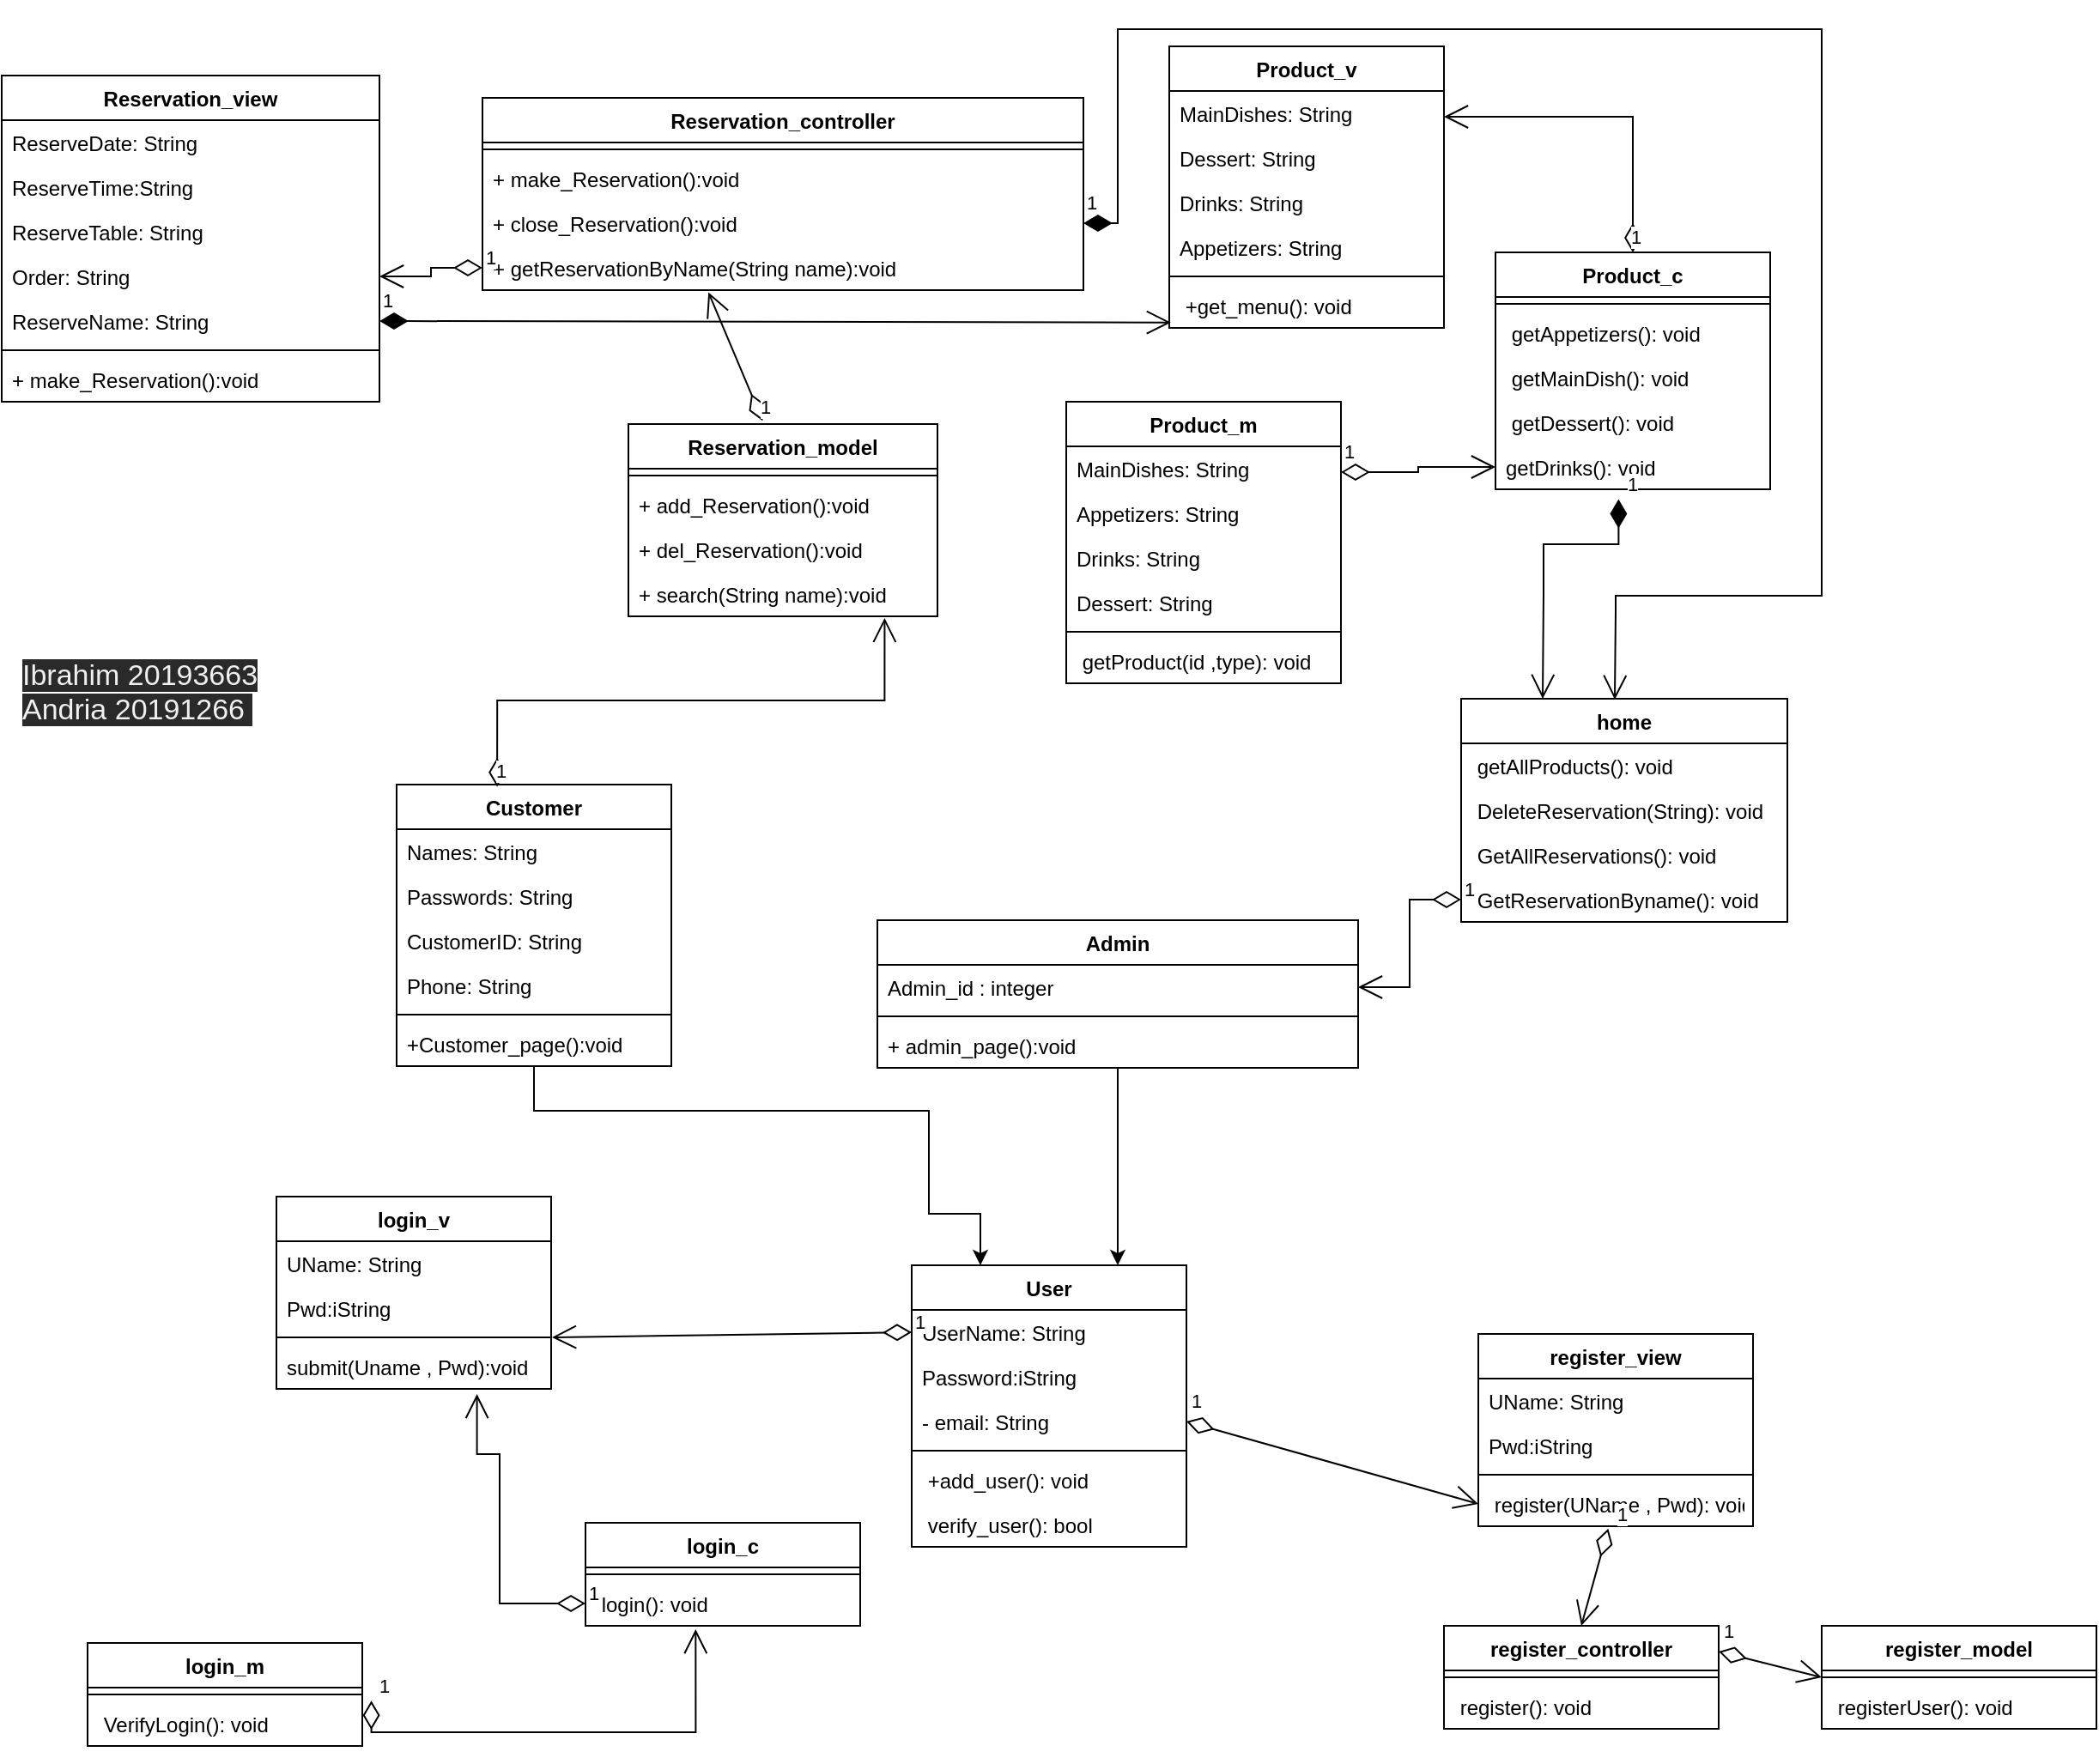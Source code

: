 <mxfile version="20.6.1" type="device" pages="2"><diagram id="dgSoinFTyJEz4b9by2e3" name="mvc"><mxGraphModel dx="1730" dy="1067" grid="1" gridSize="10" guides="1" tooltips="1" connect="1" arrows="1" fold="1" page="1" pageScale="1" pageWidth="850" pageHeight="1100" math="0" shadow="0"><root><mxCell id="0"/><mxCell id="1" parent="0"/><mxCell id="fP-qRC1157iJDRtmXdRW-1" value="login_c" style="swimlane;fontStyle=1;align=center;verticalAlign=top;childLayout=stackLayout;horizontal=1;startSize=26;horizontalStack=0;resizeParent=1;resizeParentMax=0;resizeLast=0;collapsible=1;marginBottom=0;" parent="1" vertex="1"><mxGeometry x="360" y="890" width="160" height="60" as="geometry"/></mxCell><mxCell id="fP-qRC1157iJDRtmXdRW-3" value="" style="line;strokeWidth=1;fillColor=none;align=left;verticalAlign=middle;spacingTop=-1;spacingLeft=3;spacingRight=3;rotatable=0;labelPosition=right;points=[];portConstraint=eastwest;strokeColor=inherit;" parent="fP-qRC1157iJDRtmXdRW-1" vertex="1"><mxGeometry y="26" width="160" height="8" as="geometry"/></mxCell><mxCell id="DB3bGlSYx9ZQvv_cbusi-3" value=" login(): void" style="text;strokeColor=none;fillColor=none;align=left;verticalAlign=top;spacingLeft=4;spacingRight=4;overflow=hidden;rotatable=0;points=[[0,0.5],[1,0.5]];portConstraint=eastwest;" parent="fP-qRC1157iJDRtmXdRW-1" vertex="1"><mxGeometry y="34" width="160" height="26" as="geometry"/></mxCell><mxCell id="m4xk1416F9turk3HV130-75" style="edgeStyle=orthogonalEdgeStyle;rounded=0;orthogonalLoop=1;jettySize=auto;html=1;entryX=0.75;entryY=0;entryDx=0;entryDy=0;" parent="1" source="fP-qRC1157iJDRtmXdRW-8" target="m4xk1416F9turk3HV130-52" edge="1"><mxGeometry relative="1" as="geometry"/></mxCell><mxCell id="fP-qRC1157iJDRtmXdRW-8" value="Admin" style="swimlane;fontStyle=1;align=center;verticalAlign=top;childLayout=stackLayout;horizontal=1;startSize=26;horizontalStack=0;resizeParent=1;resizeParentMax=0;resizeLast=0;collapsible=1;marginBottom=0;" parent="1" vertex="1"><mxGeometry x="530" y="539" width="280" height="86" as="geometry"/></mxCell><mxCell id="fP-qRC1157iJDRtmXdRW-9" value="Admin_id : integer" style="text;strokeColor=none;fillColor=none;align=left;verticalAlign=top;spacingLeft=4;spacingRight=4;overflow=hidden;rotatable=0;points=[[0,0.5],[1,0.5]];portConstraint=eastwest;" parent="fP-qRC1157iJDRtmXdRW-8" vertex="1"><mxGeometry y="26" width="280" height="26" as="geometry"/></mxCell><mxCell id="fP-qRC1157iJDRtmXdRW-12" value="" style="line;strokeWidth=1;fillColor=none;align=left;verticalAlign=middle;spacingTop=-1;spacingLeft=3;spacingRight=3;rotatable=0;labelPosition=right;points=[];portConstraint=eastwest;strokeColor=inherit;" parent="fP-qRC1157iJDRtmXdRW-8" vertex="1"><mxGeometry y="52" width="280" height="8" as="geometry"/></mxCell><mxCell id="m4xk1416F9turk3HV130-85" value="+ admin_page():void" style="text;strokeColor=none;fillColor=none;align=left;verticalAlign=top;spacingLeft=4;spacingRight=4;overflow=hidden;rotatable=0;points=[[0,0.5],[1,0.5]];portConstraint=eastwest;" parent="fP-qRC1157iJDRtmXdRW-8" vertex="1"><mxGeometry y="60" width="280" height="26" as="geometry"/></mxCell><mxCell id="DB3bGlSYx9ZQvv_cbusi-6" value="home" style="swimlane;fontStyle=1;align=center;verticalAlign=top;childLayout=stackLayout;horizontal=1;startSize=26;horizontalStack=0;resizeParent=1;resizeParentMax=0;resizeLast=0;collapsible=1;marginBottom=0;" parent="1" vertex="1"><mxGeometry x="870" y="410" width="190" height="130" as="geometry"/></mxCell><mxCell id="DB3bGlSYx9ZQvv_cbusi-11" value=" getAllProducts(): void" style="text;strokeColor=none;fillColor=none;align=left;verticalAlign=top;spacingLeft=4;spacingRight=4;overflow=hidden;rotatable=0;points=[[0,0.5],[1,0.5]];portConstraint=eastwest;" parent="DB3bGlSYx9ZQvv_cbusi-6" vertex="1"><mxGeometry y="26" width="190" height="26" as="geometry"/></mxCell><mxCell id="DB3bGlSYx9ZQvv_cbusi-12" value=" DeleteReservation(String): void" style="text;strokeColor=none;fillColor=none;align=left;verticalAlign=top;spacingLeft=4;spacingRight=4;overflow=hidden;rotatable=0;points=[[0,0.5],[1,0.5]];portConstraint=eastwest;" parent="DB3bGlSYx9ZQvv_cbusi-6" vertex="1"><mxGeometry y="52" width="190" height="26" as="geometry"/></mxCell><mxCell id="DB3bGlSYx9ZQvv_cbusi-13" value=" GetAllReservations(): void" style="text;strokeColor=none;fillColor=none;align=left;verticalAlign=top;spacingLeft=4;spacingRight=4;overflow=hidden;rotatable=0;points=[[0,0.5],[1,0.5]];portConstraint=eastwest;" parent="DB3bGlSYx9ZQvv_cbusi-6" vertex="1"><mxGeometry y="78" width="190" height="26" as="geometry"/></mxCell><mxCell id="DB3bGlSYx9ZQvv_cbusi-14" value=" GetReservationByname(): void" style="text;strokeColor=none;fillColor=none;align=left;verticalAlign=top;spacingLeft=4;spacingRight=4;overflow=hidden;rotatable=0;points=[[0,0.5],[1,0.5]];portConstraint=eastwest;" parent="DB3bGlSYx9ZQvv_cbusi-6" vertex="1"><mxGeometry y="104" width="190" height="26" as="geometry"/></mxCell><mxCell id="DB3bGlSYx9ZQvv_cbusi-16" style="edgeStyle=none;rounded=0;orthogonalLoop=1;jettySize=auto;html=1;exitX=0.75;exitY=0;exitDx=0;exitDy=0;" parent="1" source="fP-qRC1157iJDRtmXdRW-8" target="fP-qRC1157iJDRtmXdRW-8" edge="1"><mxGeometry relative="1" as="geometry"/></mxCell><mxCell id="DB3bGlSYx9ZQvv_cbusi-26" value="Reservation_view" style="swimlane;fontStyle=1;align=center;verticalAlign=top;childLayout=stackLayout;horizontal=1;startSize=26;horizontalStack=0;resizeParent=1;resizeParentMax=0;resizeLast=0;collapsible=1;marginBottom=0;" parent="1" vertex="1"><mxGeometry x="20" y="47" width="220" height="190" as="geometry"/></mxCell><mxCell id="DB3bGlSYx9ZQvv_cbusi-27" value="ReserveDate: String" style="text;strokeColor=none;fillColor=none;align=left;verticalAlign=top;spacingLeft=4;spacingRight=4;overflow=hidden;rotatable=0;points=[[0,0.5],[1,0.5]];portConstraint=eastwest;" parent="DB3bGlSYx9ZQvv_cbusi-26" vertex="1"><mxGeometry y="26" width="220" height="26" as="geometry"/></mxCell><mxCell id="DB3bGlSYx9ZQvv_cbusi-28" value="ReserveTime:String" style="text;strokeColor=none;fillColor=none;align=left;verticalAlign=top;spacingLeft=4;spacingRight=4;overflow=hidden;rotatable=0;points=[[0,0.5],[1,0.5]];portConstraint=eastwest;" parent="DB3bGlSYx9ZQvv_cbusi-26" vertex="1"><mxGeometry y="52" width="220" height="26" as="geometry"/></mxCell><mxCell id="DB3bGlSYx9ZQvv_cbusi-29" value="ReserveTable: String" style="text;strokeColor=none;fillColor=none;align=left;verticalAlign=top;spacingLeft=4;spacingRight=4;overflow=hidden;rotatable=0;points=[[0,0.5],[1,0.5]];portConstraint=eastwest;" parent="DB3bGlSYx9ZQvv_cbusi-26" vertex="1"><mxGeometry y="78" width="220" height="26" as="geometry"/></mxCell><mxCell id="DB3bGlSYx9ZQvv_cbusi-35" value="Order: String" style="text;strokeColor=none;fillColor=none;align=left;verticalAlign=top;spacingLeft=4;spacingRight=4;overflow=hidden;rotatable=0;points=[[0,0.5],[1,0.5]];portConstraint=eastwest;" parent="DB3bGlSYx9ZQvv_cbusi-26" vertex="1"><mxGeometry y="104" width="220" height="26" as="geometry"/></mxCell><mxCell id="DB3bGlSYx9ZQvv_cbusi-36" value="ReserveName: String" style="text;strokeColor=none;fillColor=none;align=left;verticalAlign=top;spacingLeft=4;spacingRight=4;overflow=hidden;rotatable=0;points=[[0,0.5],[1,0.5]];portConstraint=eastwest;" parent="DB3bGlSYx9ZQvv_cbusi-26" vertex="1"><mxGeometry y="130" width="220" height="26" as="geometry"/></mxCell><mxCell id="DB3bGlSYx9ZQvv_cbusi-30" value="" style="line;strokeWidth=1;fillColor=none;align=left;verticalAlign=middle;spacingTop=-1;spacingLeft=3;spacingRight=3;rotatable=0;labelPosition=right;points=[];portConstraint=eastwest;strokeColor=inherit;" parent="DB3bGlSYx9ZQvv_cbusi-26" vertex="1"><mxGeometry y="156" width="220" height="8" as="geometry"/></mxCell><mxCell id="IIFUDuXQ9v26tsl9T5qW-1" value="+ make_Reservation():void" style="text;strokeColor=none;fillColor=none;align=left;verticalAlign=top;spacingLeft=4;spacingRight=4;overflow=hidden;rotatable=0;points=[[0,0.5],[1,0.5]];portConstraint=eastwest;" parent="DB3bGlSYx9ZQvv_cbusi-26" vertex="1"><mxGeometry y="164" width="220" height="26" as="geometry"/></mxCell><mxCell id="DB3bGlSYx9ZQvv_cbusi-47" value="Product_v" style="swimlane;fontStyle=1;align=center;verticalAlign=top;childLayout=stackLayout;horizontal=1;startSize=26;horizontalStack=0;resizeParent=1;resizeParentMax=0;resizeLast=0;collapsible=1;marginBottom=0;" parent="1" vertex="1"><mxGeometry x="700" y="30" width="160" height="164" as="geometry"/></mxCell><mxCell id="u__I0VumuDtUbH4u0Sj2-2" value="MainDishes: String" style="text;strokeColor=none;fillColor=none;align=left;verticalAlign=top;spacingLeft=4;spacingRight=4;overflow=hidden;rotatable=0;points=[[0,0.5],[1,0.5]];portConstraint=eastwest;" parent="DB3bGlSYx9ZQvv_cbusi-47" vertex="1"><mxGeometry y="26" width="160" height="26" as="geometry"/></mxCell><mxCell id="u__I0VumuDtUbH4u0Sj2-5" value="Dessert: String" style="text;strokeColor=none;fillColor=none;align=left;verticalAlign=top;spacingLeft=4;spacingRight=4;overflow=hidden;rotatable=0;points=[[0,0.5],[1,0.5]];portConstraint=eastwest;" parent="DB3bGlSYx9ZQvv_cbusi-47" vertex="1"><mxGeometry y="52" width="160" height="26" as="geometry"/></mxCell><mxCell id="u__I0VumuDtUbH4u0Sj2-4" value="Drinks: String" style="text;strokeColor=none;fillColor=none;align=left;verticalAlign=top;spacingLeft=4;spacingRight=4;overflow=hidden;rotatable=0;points=[[0,0.5],[1,0.5]];portConstraint=eastwest;" parent="DB3bGlSYx9ZQvv_cbusi-47" vertex="1"><mxGeometry y="78" width="160" height="26" as="geometry"/></mxCell><mxCell id="u__I0VumuDtUbH4u0Sj2-3" value="Appetizers: String" style="text;strokeColor=none;fillColor=none;align=left;verticalAlign=top;spacingLeft=4;spacingRight=4;overflow=hidden;rotatable=0;points=[[0,0.5],[1,0.5]];portConstraint=eastwest;" parent="DB3bGlSYx9ZQvv_cbusi-47" vertex="1"><mxGeometry y="104" width="160" height="26" as="geometry"/></mxCell><mxCell id="DB3bGlSYx9ZQvv_cbusi-51" value="" style="line;strokeWidth=1;fillColor=none;align=left;verticalAlign=middle;spacingTop=-1;spacingLeft=3;spacingRight=3;rotatable=0;labelPosition=right;points=[];portConstraint=eastwest;strokeColor=inherit;" parent="DB3bGlSYx9ZQvv_cbusi-47" vertex="1"><mxGeometry y="130" width="160" height="8" as="geometry"/></mxCell><mxCell id="DB3bGlSYx9ZQvv_cbusi-53" value=" +get_menu(): void" style="text;strokeColor=none;fillColor=none;align=left;verticalAlign=top;spacingLeft=4;spacingRight=4;overflow=hidden;rotatable=0;points=[[0,0.5],[1,0.5]];portConstraint=eastwest;" parent="DB3bGlSYx9ZQvv_cbusi-47" vertex="1"><mxGeometry y="138" width="160" height="26" as="geometry"/></mxCell><mxCell id="m4xk1416F9turk3HV130-74" style="edgeStyle=orthogonalEdgeStyle;rounded=0;orthogonalLoop=1;jettySize=auto;html=1;entryX=0.25;entryY=0;entryDx=0;entryDy=0;" parent="1" source="DB3bGlSYx9ZQvv_cbusi-58" target="m4xk1416F9turk3HV130-52" edge="1"><mxGeometry relative="1" as="geometry"><Array as="points"><mxPoint x="330" y="650"/><mxPoint x="560" y="650"/><mxPoint x="560" y="710"/><mxPoint x="590" y="710"/></Array></mxGeometry></mxCell><mxCell id="DB3bGlSYx9ZQvv_cbusi-58" value="Customer" style="swimlane;fontStyle=1;align=center;verticalAlign=top;childLayout=stackLayout;horizontal=1;startSize=26;horizontalStack=0;resizeParent=1;resizeParentMax=0;resizeLast=0;collapsible=1;marginBottom=0;" parent="1" vertex="1"><mxGeometry x="250" y="460" width="160" height="164" as="geometry"><mxRectangle x="570" y="370" width="100" height="30" as="alternateBounds"/></mxGeometry></mxCell><mxCell id="DB3bGlSYx9ZQvv_cbusi-59" value="Names: String" style="text;strokeColor=none;fillColor=none;align=left;verticalAlign=top;spacingLeft=4;spacingRight=4;overflow=hidden;rotatable=0;points=[[0,0.5],[1,0.5]];portConstraint=eastwest;" parent="DB3bGlSYx9ZQvv_cbusi-58" vertex="1"><mxGeometry y="26" width="160" height="26" as="geometry"/></mxCell><mxCell id="DB3bGlSYx9ZQvv_cbusi-60" value="Passwords: String" style="text;strokeColor=none;fillColor=none;align=left;verticalAlign=top;spacingLeft=4;spacingRight=4;overflow=hidden;rotatable=0;points=[[0,0.5],[1,0.5]];portConstraint=eastwest;" parent="DB3bGlSYx9ZQvv_cbusi-58" vertex="1"><mxGeometry y="52" width="160" height="26" as="geometry"/></mxCell><mxCell id="DB3bGlSYx9ZQvv_cbusi-61" value="CustomerID: String" style="text;strokeColor=none;fillColor=none;align=left;verticalAlign=top;spacingLeft=4;spacingRight=4;overflow=hidden;rotatable=0;points=[[0,0.5],[1,0.5]];portConstraint=eastwest;" parent="DB3bGlSYx9ZQvv_cbusi-58" vertex="1"><mxGeometry y="78" width="160" height="26" as="geometry"/></mxCell><mxCell id="DB3bGlSYx9ZQvv_cbusi-62" value="Phone: String" style="text;strokeColor=none;fillColor=none;align=left;verticalAlign=top;spacingLeft=4;spacingRight=4;overflow=hidden;rotatable=0;points=[[0,0.5],[1,0.5]];portConstraint=eastwest;" parent="DB3bGlSYx9ZQvv_cbusi-58" vertex="1"><mxGeometry y="104" width="160" height="26" as="geometry"/></mxCell><mxCell id="DB3bGlSYx9ZQvv_cbusi-63" value="" style="line;strokeWidth=1;fillColor=none;align=left;verticalAlign=middle;spacingTop=-1;spacingLeft=3;spacingRight=3;rotatable=0;labelPosition=right;points=[];portConstraint=eastwest;strokeColor=inherit;" parent="DB3bGlSYx9ZQvv_cbusi-58" vertex="1"><mxGeometry y="130" width="160" height="8" as="geometry"/></mxCell><mxCell id="m4xk1416F9turk3HV130-86" value="+Customer_page():void" style="text;strokeColor=none;fillColor=none;align=left;verticalAlign=top;spacingLeft=4;spacingRight=4;overflow=hidden;rotatable=0;points=[[0,0.5],[1,0.5]];portConstraint=eastwest;" parent="DB3bGlSYx9ZQvv_cbusi-58" vertex="1"><mxGeometry y="138" width="160" height="26" as="geometry"/></mxCell><mxCell id="m4xk1416F9turk3HV130-5" value="Reservation_controller" style="swimlane;fontStyle=1;align=center;verticalAlign=top;childLayout=stackLayout;horizontal=1;startSize=26;horizontalStack=0;resizeParent=1;resizeParentMax=0;resizeLast=0;collapsible=1;marginBottom=0;" parent="1" vertex="1"><mxGeometry x="300" y="60" width="350" height="112" as="geometry"/></mxCell><mxCell id="m4xk1416F9turk3HV130-7" value="" style="line;strokeWidth=1;fillColor=none;align=left;verticalAlign=middle;spacingTop=-1;spacingLeft=3;spacingRight=3;rotatable=0;labelPosition=right;points=[];portConstraint=eastwest;strokeColor=inherit;" parent="m4xk1416F9turk3HV130-5" vertex="1"><mxGeometry y="26" width="350" height="8" as="geometry"/></mxCell><mxCell id="m4xk1416F9turk3HV130-1" value="+ make_Reservation():void" style="text;strokeColor=none;fillColor=none;align=left;verticalAlign=top;spacingLeft=4;spacingRight=4;overflow=hidden;rotatable=0;points=[[0,0.5],[1,0.5]];portConstraint=eastwest;" parent="m4xk1416F9turk3HV130-5" vertex="1"><mxGeometry y="34" width="350" height="26" as="geometry"/></mxCell><mxCell id="m4xk1416F9turk3HV130-2" value="+ close_Reservation():void" style="text;strokeColor=none;fillColor=none;align=left;verticalAlign=top;spacingLeft=4;spacingRight=4;overflow=hidden;rotatable=0;points=[[0,0.5],[1,0.5]];portConstraint=eastwest;" parent="m4xk1416F9turk3HV130-5" vertex="1"><mxGeometry y="60" width="350" height="26" as="geometry"/></mxCell><mxCell id="m4xk1416F9turk3HV130-3" value="+ getReservationByName(String name):void" style="text;strokeColor=none;fillColor=none;align=left;verticalAlign=top;spacingLeft=4;spacingRight=4;overflow=hidden;rotatable=0;points=[[0,0.5],[1,0.5]];portConstraint=eastwest;" parent="m4xk1416F9turk3HV130-5" vertex="1"><mxGeometry y="86" width="350" height="26" as="geometry"/></mxCell><mxCell id="m4xk1416F9turk3HV130-13" value="Reservation_model" style="swimlane;fontStyle=1;align=center;verticalAlign=top;childLayout=stackLayout;horizontal=1;startSize=26;horizontalStack=0;resizeParent=1;resizeParentMax=0;resizeLast=0;collapsible=1;marginBottom=0;" parent="1" vertex="1"><mxGeometry x="385" y="250" width="180" height="112" as="geometry"/></mxCell><mxCell id="m4xk1416F9turk3HV130-14" value="" style="line;strokeWidth=1;fillColor=none;align=left;verticalAlign=middle;spacingTop=-1;spacingLeft=3;spacingRight=3;rotatable=0;labelPosition=right;points=[];portConstraint=eastwest;strokeColor=inherit;" parent="m4xk1416F9turk3HV130-13" vertex="1"><mxGeometry y="26" width="180" height="8" as="geometry"/></mxCell><mxCell id="m4xk1416F9turk3HV130-16" value="+ add_Reservation():void" style="text;strokeColor=none;fillColor=none;align=left;verticalAlign=top;spacingLeft=4;spacingRight=4;overflow=hidden;rotatable=0;points=[[0,0.5],[1,0.5]];portConstraint=eastwest;" parent="m4xk1416F9turk3HV130-13" vertex="1"><mxGeometry y="34" width="180" height="26" as="geometry"/></mxCell><mxCell id="m4xk1416F9turk3HV130-17" value="+ del_Reservation():void" style="text;strokeColor=none;fillColor=none;align=left;verticalAlign=top;spacingLeft=4;spacingRight=4;overflow=hidden;rotatable=0;points=[[0,0.5],[1,0.5]];portConstraint=eastwest;" parent="m4xk1416F9turk3HV130-13" vertex="1"><mxGeometry y="60" width="180" height="26" as="geometry"/></mxCell><mxCell id="m4xk1416F9turk3HV130-18" value="+ search(String name):void" style="text;strokeColor=none;fillColor=none;align=left;verticalAlign=top;spacingLeft=4;spacingRight=4;overflow=hidden;rotatable=0;points=[[0,0.5],[1,0.5]];portConstraint=eastwest;" parent="m4xk1416F9turk3HV130-13" vertex="1"><mxGeometry y="86" width="180" height="26" as="geometry"/></mxCell><mxCell id="m4xk1416F9turk3HV130-25" value="Product_c" style="swimlane;fontStyle=1;align=center;verticalAlign=top;childLayout=stackLayout;horizontal=1;startSize=26;horizontalStack=0;resizeParent=1;resizeParentMax=0;resizeLast=0;collapsible=1;marginBottom=0;" parent="1" vertex="1"><mxGeometry x="890" y="150" width="160" height="138" as="geometry"/></mxCell><mxCell id="m4xk1416F9turk3HV130-30" value="" style="line;strokeWidth=1;fillColor=none;align=left;verticalAlign=middle;spacingTop=-1;spacingLeft=3;spacingRight=3;rotatable=0;labelPosition=right;points=[];portConstraint=eastwest;strokeColor=inherit;" parent="m4xk1416F9turk3HV130-25" vertex="1"><mxGeometry y="26" width="160" height="8" as="geometry"/></mxCell><mxCell id="m4xk1416F9turk3HV130-31" value=" getAppetizers(): void" style="text;strokeColor=none;fillColor=none;align=left;verticalAlign=top;spacingLeft=4;spacingRight=4;overflow=hidden;rotatable=0;points=[[0,0.5],[1,0.5]];portConstraint=eastwest;" parent="m4xk1416F9turk3HV130-25" vertex="1"><mxGeometry y="34" width="160" height="26" as="geometry"/></mxCell><mxCell id="m4xk1416F9turk3HV130-32" value=" getMainDish(): void" style="text;strokeColor=none;fillColor=none;align=left;verticalAlign=top;spacingLeft=4;spacingRight=4;overflow=hidden;rotatable=0;points=[[0,0.5],[1,0.5]];portConstraint=eastwest;" parent="m4xk1416F9turk3HV130-25" vertex="1"><mxGeometry y="60" width="160" height="26" as="geometry"/></mxCell><mxCell id="m4xk1416F9turk3HV130-33" value=" getDessert(): void" style="text;strokeColor=none;fillColor=none;align=left;verticalAlign=top;spacingLeft=4;spacingRight=4;overflow=hidden;rotatable=0;points=[[0,0.5],[1,0.5]];portConstraint=eastwest;" parent="m4xk1416F9turk3HV130-25" vertex="1"><mxGeometry y="86" width="160" height="26" as="geometry"/></mxCell><mxCell id="m4xk1416F9turk3HV130-34" value="getDrinks(): void" style="text;strokeColor=none;fillColor=none;align=left;verticalAlign=top;spacingLeft=4;spacingRight=4;overflow=hidden;rotatable=0;points=[[0,0.5],[1,0.5]];portConstraint=eastwest;" parent="m4xk1416F9turk3HV130-25" vertex="1"><mxGeometry y="112" width="160" height="26" as="geometry"/></mxCell><mxCell id="m4xk1416F9turk3HV130-46" value="Product_m" style="swimlane;fontStyle=1;align=center;verticalAlign=top;childLayout=stackLayout;horizontal=1;startSize=26;horizontalStack=0;resizeParent=1;resizeParentMax=0;resizeLast=0;collapsible=1;marginBottom=0;" parent="1" vertex="1"><mxGeometry x="640" y="237" width="160" height="164" as="geometry"/></mxCell><mxCell id="DB3bGlSYx9ZQvv_cbusi-48" value="MainDishes: String" style="text;strokeColor=none;fillColor=none;align=left;verticalAlign=top;spacingLeft=4;spacingRight=4;overflow=hidden;rotatable=0;points=[[0,0.5],[1,0.5]];portConstraint=eastwest;" parent="m4xk1416F9turk3HV130-46" vertex="1"><mxGeometry y="26" width="160" height="26" as="geometry"/></mxCell><mxCell id="DB3bGlSYx9ZQvv_cbusi-49" value="Appetizers: String" style="text;strokeColor=none;fillColor=none;align=left;verticalAlign=top;spacingLeft=4;spacingRight=4;overflow=hidden;rotatable=0;points=[[0,0.5],[1,0.5]];portConstraint=eastwest;" parent="m4xk1416F9turk3HV130-46" vertex="1"><mxGeometry y="52" width="160" height="26" as="geometry"/></mxCell><mxCell id="DB3bGlSYx9ZQvv_cbusi-50" value="Drinks: String" style="text;strokeColor=none;fillColor=none;align=left;verticalAlign=top;spacingLeft=4;spacingRight=4;overflow=hidden;rotatable=0;points=[[0,0.5],[1,0.5]];portConstraint=eastwest;" parent="m4xk1416F9turk3HV130-46" vertex="1"><mxGeometry y="78" width="160" height="26" as="geometry"/></mxCell><mxCell id="DB3bGlSYx9ZQvv_cbusi-56" value="Dessert: String" style="text;strokeColor=none;fillColor=none;align=left;verticalAlign=top;spacingLeft=4;spacingRight=4;overflow=hidden;rotatable=0;points=[[0,0.5],[1,0.5]];portConstraint=eastwest;" parent="m4xk1416F9turk3HV130-46" vertex="1"><mxGeometry y="104" width="160" height="26" as="geometry"/></mxCell><mxCell id="m4xk1416F9turk3HV130-47" value="" style="line;strokeWidth=1;fillColor=none;align=left;verticalAlign=middle;spacingTop=-1;spacingLeft=3;spacingRight=3;rotatable=0;labelPosition=right;points=[];portConstraint=eastwest;strokeColor=inherit;" parent="m4xk1416F9turk3HV130-46" vertex="1"><mxGeometry y="130" width="160" height="8" as="geometry"/></mxCell><mxCell id="m4xk1416F9turk3HV130-48" value=" getProduct(id ,type): void" style="text;strokeColor=none;fillColor=none;align=left;verticalAlign=top;spacingLeft=4;spacingRight=4;overflow=hidden;rotatable=0;points=[[0,0.5],[1,0.5]];portConstraint=eastwest;" parent="m4xk1416F9turk3HV130-46" vertex="1"><mxGeometry y="138" width="160" height="26" as="geometry"/></mxCell><mxCell id="m4xk1416F9turk3HV130-52" value="User" style="swimlane;fontStyle=1;align=center;verticalAlign=top;childLayout=stackLayout;horizontal=1;startSize=26;horizontalStack=0;resizeParent=1;resizeParentMax=0;resizeLast=0;collapsible=1;marginBottom=0;" parent="1" vertex="1"><mxGeometry x="550" y="740" width="160" height="164" as="geometry"/></mxCell><mxCell id="m4xk1416F9turk3HV130-53" value="UserName: String" style="text;strokeColor=none;fillColor=none;align=left;verticalAlign=top;spacingLeft=4;spacingRight=4;overflow=hidden;rotatable=0;points=[[0,0.5],[1,0.5]];portConstraint=eastwest;" parent="m4xk1416F9turk3HV130-52" vertex="1"><mxGeometry y="26" width="160" height="26" as="geometry"/></mxCell><mxCell id="m4xk1416F9turk3HV130-54" value="Password:iString" style="text;strokeColor=none;fillColor=none;align=left;verticalAlign=top;spacingLeft=4;spacingRight=4;overflow=hidden;rotatable=0;points=[[0,0.5],[1,0.5]];portConstraint=eastwest;" parent="m4xk1416F9turk3HV130-52" vertex="1"><mxGeometry y="52" width="160" height="26" as="geometry"/></mxCell><mxCell id="m4xk1416F9turk3HV130-55" value="- email: String" style="text;strokeColor=none;fillColor=none;align=left;verticalAlign=top;spacingLeft=4;spacingRight=4;overflow=hidden;rotatable=0;points=[[0,0.5],[1,0.5]];portConstraint=eastwest;" parent="m4xk1416F9turk3HV130-52" vertex="1"><mxGeometry y="78" width="160" height="26" as="geometry"/></mxCell><mxCell id="m4xk1416F9turk3HV130-56" value="" style="line;strokeWidth=1;fillColor=none;align=left;verticalAlign=middle;spacingTop=-1;spacingLeft=3;spacingRight=3;rotatable=0;labelPosition=right;points=[];portConstraint=eastwest;strokeColor=inherit;" parent="m4xk1416F9turk3HV130-52" vertex="1"><mxGeometry y="104" width="160" height="8" as="geometry"/></mxCell><mxCell id="m4xk1416F9turk3HV130-57" value=" +add_user(): void" style="text;strokeColor=none;fillColor=none;align=left;verticalAlign=top;spacingLeft=4;spacingRight=4;overflow=hidden;rotatable=0;points=[[0,0.5],[1,0.5]];portConstraint=eastwest;" parent="m4xk1416F9turk3HV130-52" vertex="1"><mxGeometry y="112" width="160" height="26" as="geometry"/></mxCell><mxCell id="m4xk1416F9turk3HV130-58" value=" verify_user(): bool" style="text;strokeColor=none;fillColor=none;align=left;verticalAlign=top;spacingLeft=4;spacingRight=4;overflow=hidden;rotatable=0;points=[[0,0.5],[1,0.5]];portConstraint=eastwest;" parent="m4xk1416F9turk3HV130-52" vertex="1"><mxGeometry y="138" width="160" height="26" as="geometry"/></mxCell><mxCell id="m4xk1416F9turk3HV130-61" value="login_v" style="swimlane;fontStyle=1;align=center;verticalAlign=top;childLayout=stackLayout;horizontal=1;startSize=26;horizontalStack=0;resizeParent=1;resizeParentMax=0;resizeLast=0;collapsible=1;marginBottom=0;" parent="1" vertex="1"><mxGeometry x="180" y="700" width="160" height="112" as="geometry"/></mxCell><mxCell id="m4xk1416F9turk3HV130-62" value="UName: String" style="text;strokeColor=none;fillColor=none;align=left;verticalAlign=top;spacingLeft=4;spacingRight=4;overflow=hidden;rotatable=0;points=[[0,0.5],[1,0.5]];portConstraint=eastwest;" parent="m4xk1416F9turk3HV130-61" vertex="1"><mxGeometry y="26" width="160" height="26" as="geometry"/></mxCell><mxCell id="m4xk1416F9turk3HV130-63" value="Pwd:iString" style="text;strokeColor=none;fillColor=none;align=left;verticalAlign=top;spacingLeft=4;spacingRight=4;overflow=hidden;rotatable=0;points=[[0,0.5],[1,0.5]];portConstraint=eastwest;" parent="m4xk1416F9turk3HV130-61" vertex="1"><mxGeometry y="52" width="160" height="26" as="geometry"/></mxCell><mxCell id="m4xk1416F9turk3HV130-65" value="" style="line;strokeWidth=1;fillColor=none;align=left;verticalAlign=middle;spacingTop=-1;spacingLeft=3;spacingRight=3;rotatable=0;labelPosition=right;points=[];portConstraint=eastwest;strokeColor=inherit;" parent="m4xk1416F9turk3HV130-61" vertex="1"><mxGeometry y="78" width="160" height="8" as="geometry"/></mxCell><mxCell id="m4xk1416F9turk3HV130-70" value="submit(Uname , Pwd):void" style="text;strokeColor=none;fillColor=none;align=left;verticalAlign=top;spacingLeft=4;spacingRight=4;overflow=hidden;rotatable=0;points=[[0,0.5],[1,0.5]];portConstraint=eastwest;" parent="m4xk1416F9turk3HV130-61" vertex="1"><mxGeometry y="86" width="160" height="26" as="geometry"/></mxCell><mxCell id="m4xk1416F9turk3HV130-72" value="1" style="endArrow=open;html=1;endSize=12;startArrow=diamondThin;startSize=14;startFill=0;align=left;verticalAlign=bottom;rounded=0;entryX=0.73;entryY=1.115;entryDx=0;entryDy=0;exitX=0;exitY=0.5;exitDx=0;exitDy=0;entryPerimeter=0;edgeStyle=orthogonalEdgeStyle;" parent="1" target="m4xk1416F9turk3HV130-70" edge="1"><mxGeometry x="-1" y="3" relative="1" as="geometry"><mxPoint x="360" y="937.0" as="sourcePoint"/><mxPoint x="309.44" y="838.832" as="targetPoint"/><Array as="points"><mxPoint x="310" y="937"/><mxPoint x="310" y="850"/><mxPoint x="297" y="850"/></Array></mxGeometry></mxCell><mxCell id="m4xk1416F9turk3HV130-73" value="1" style="endArrow=open;html=1;endSize=12;startArrow=diamondThin;startSize=14;startFill=0;align=left;verticalAlign=bottom;rounded=0;exitX=0;exitY=0.5;exitDx=0;exitDy=0;entryX=1.003;entryY=-0.154;entryDx=0;entryDy=0;entryPerimeter=0;" parent="1" source="m4xk1416F9turk3HV130-53" target="m4xk1416F9turk3HV130-70" edge="1"><mxGeometry x="-1" y="3" relative="1" as="geometry"><mxPoint x="270" y="640" as="sourcePoint"/><mxPoint x="430" y="640" as="targetPoint"/></mxGeometry></mxCell><mxCell id="m4xk1416F9turk3HV130-76" value="1" style="endArrow=open;html=1;endSize=12;startArrow=diamondThin;startSize=14;startFill=1;align=left;verticalAlign=bottom;rounded=0;exitX=1;exitY=0.5;exitDx=0;exitDy=0;entryX=0.006;entryY=0.879;entryDx=0;entryDy=0;entryPerimeter=0;" parent="1" source="DB3bGlSYx9ZQvv_cbusi-36" target="DB3bGlSYx9ZQvv_cbusi-53" edge="1"><mxGeometry x="-1" y="3" relative="1" as="geometry"><mxPoint x="660" y="320" as="sourcePoint"/><mxPoint x="700" y="180" as="targetPoint"/></mxGeometry></mxCell><mxCell id="m4xk1416F9turk3HV130-78" value="1" style="endArrow=open;html=1;endSize=12;startArrow=diamondThin;startSize=14;startFill=0;edgeStyle=orthogonalEdgeStyle;align=left;verticalAlign=bottom;rounded=0;entryX=1;entryY=0.25;entryDx=0;entryDy=0;exitX=0.5;exitY=0;exitDx=0;exitDy=0;" parent="1" source="m4xk1416F9turk3HV130-25" target="DB3bGlSYx9ZQvv_cbusi-47" edge="1"><mxGeometry x="-1" y="3" relative="1" as="geometry"><mxPoint x="660" y="320" as="sourcePoint"/><mxPoint x="820" y="320" as="targetPoint"/></mxGeometry></mxCell><mxCell id="m4xk1416F9turk3HV130-79" value="1" style="endArrow=open;html=1;endSize=12;startArrow=diamondThin;startSize=14;startFill=0;edgeStyle=orthogonalEdgeStyle;align=left;verticalAlign=bottom;rounded=0;exitX=1;exitY=0.25;exitDx=0;exitDy=0;entryX=0;entryY=0.5;entryDx=0;entryDy=0;" parent="1" source="m4xk1416F9turk3HV130-46" target="m4xk1416F9turk3HV130-34" edge="1"><mxGeometry x="-1" y="3" relative="1" as="geometry"><mxPoint x="1030" y="333" as="sourcePoint"/><mxPoint x="930" y="280" as="targetPoint"/></mxGeometry></mxCell><mxCell id="m4xk1416F9turk3HV130-80" value="1" style="endArrow=open;html=1;endSize=12;startArrow=diamondThin;startSize=14;startFill=0;edgeStyle=orthogonalEdgeStyle;align=left;verticalAlign=bottom;rounded=0;entryX=0.829;entryY=1.037;entryDx=0;entryDy=0;entryPerimeter=0;exitX=0.366;exitY=0.008;exitDx=0;exitDy=0;exitPerimeter=0;" parent="1" source="DB3bGlSYx9ZQvv_cbusi-58" target="m4xk1416F9turk3HV130-18" edge="1"><mxGeometry x="-1" y="3" relative="1" as="geometry"><mxPoint x="590" y="470" as="sourcePoint"/><mxPoint x="750" y="470" as="targetPoint"/></mxGeometry></mxCell><mxCell id="m4xk1416F9turk3HV130-81" value="1" style="endArrow=open;html=1;endSize=12;startArrow=diamondThin;startSize=14;startFill=0;align=left;verticalAlign=bottom;rounded=0;entryX=0.376;entryY=1.048;entryDx=0;entryDy=0;entryPerimeter=0;exitX=0.434;exitY=-0.017;exitDx=0;exitDy=0;exitPerimeter=0;" parent="1" source="m4xk1416F9turk3HV130-13" target="m4xk1416F9turk3HV130-3" edge="1"><mxGeometry x="-1" y="3" relative="1" as="geometry"><mxPoint x="334.34" y="351.144" as="sourcePoint"/><mxPoint x="300" y="172.002" as="targetPoint"/></mxGeometry></mxCell><mxCell id="m4xk1416F9turk3HV130-83" value="1" style="endArrow=open;html=1;endSize=12;startArrow=diamondThin;startSize=14;startFill=0;align=left;verticalAlign=bottom;rounded=0;entryX=1;entryY=0.5;entryDx=0;entryDy=0;exitX=0;exitY=0.5;exitDx=0;exitDy=0;edgeStyle=orthogonalEdgeStyle;" parent="1" source="m4xk1416F9turk3HV130-3" target="DB3bGlSYx9ZQvv_cbusi-35" edge="1"><mxGeometry x="-1" y="3" relative="1" as="geometry"><mxPoint x="300" y="270" as="sourcePoint"/><mxPoint x="268.48" y="195.152" as="targetPoint"/></mxGeometry></mxCell><mxCell id="m4xk1416F9turk3HV130-87" value="1" style="endArrow=open;html=1;endSize=12;startArrow=diamondThin;startSize=14;startFill=0;edgeStyle=orthogonalEdgeStyle;align=left;verticalAlign=bottom;rounded=0;entryX=1;entryY=0.5;entryDx=0;entryDy=0;exitX=0;exitY=0.5;exitDx=0;exitDy=0;" parent="1" source="DB3bGlSYx9ZQvv_cbusi-14" target="fP-qRC1157iJDRtmXdRW-9" edge="1"><mxGeometry x="-1" y="3" relative="1" as="geometry"><mxPoint x="840" y="640" as="sourcePoint"/><mxPoint x="1000" y="640" as="targetPoint"/></mxGeometry></mxCell><mxCell id="m4xk1416F9turk3HV130-88" value="1" style="endArrow=open;html=1;endSize=12;startArrow=diamondThin;startSize=14;startFill=1;edgeStyle=orthogonalEdgeStyle;align=left;verticalAlign=bottom;rounded=0;entryX=0.25;entryY=0;entryDx=0;entryDy=0;exitX=0.448;exitY=1.221;exitDx=0;exitDy=0;exitPerimeter=0;" parent="1" source="m4xk1416F9turk3HV130-34" target="DB3bGlSYx9ZQvv_cbusi-6" edge="1"><mxGeometry x="-1" y="3" relative="1" as="geometry"><mxPoint x="690" y="500" as="sourcePoint"/><mxPoint x="850" y="500" as="targetPoint"/><Array as="points"><mxPoint x="962" y="320"/><mxPoint x="918" y="320"/><mxPoint x="918" y="349"/></Array></mxGeometry></mxCell><mxCell id="mJ5xnafwhiTYzRXdkkcq-1" value="login_m" style="swimlane;fontStyle=1;align=center;verticalAlign=top;childLayout=stackLayout;horizontal=1;startSize=26;horizontalStack=0;resizeParent=1;resizeParentMax=0;resizeLast=0;collapsible=1;marginBottom=0;" parent="1" vertex="1"><mxGeometry x="70" y="960" width="160" height="60" as="geometry"/></mxCell><mxCell id="mJ5xnafwhiTYzRXdkkcq-2" value="" style="line;strokeWidth=1;fillColor=none;align=left;verticalAlign=middle;spacingTop=-1;spacingLeft=3;spacingRight=3;rotatable=0;labelPosition=right;points=[];portConstraint=eastwest;strokeColor=inherit;" parent="mJ5xnafwhiTYzRXdkkcq-1" vertex="1"><mxGeometry y="26" width="160" height="8" as="geometry"/></mxCell><mxCell id="mJ5xnafwhiTYzRXdkkcq-4" value=" VerifyLogin(): void" style="text;strokeColor=none;fillColor=none;align=left;verticalAlign=top;spacingLeft=4;spacingRight=4;overflow=hidden;rotatable=0;points=[[0,0.5],[1,0.5]];portConstraint=eastwest;" parent="mJ5xnafwhiTYzRXdkkcq-1" vertex="1"><mxGeometry y="34" width="160" height="26" as="geometry"/></mxCell><mxCell id="mJ5xnafwhiTYzRXdkkcq-6" value="register_view" style="swimlane;fontStyle=1;align=center;verticalAlign=top;childLayout=stackLayout;horizontal=1;startSize=26;horizontalStack=0;resizeParent=1;resizeParentMax=0;resizeLast=0;collapsible=1;marginBottom=0;" parent="1" vertex="1"><mxGeometry x="880" y="780" width="160" height="112" as="geometry"/></mxCell><mxCell id="mJ5xnafwhiTYzRXdkkcq-16" value="UName: String" style="text;strokeColor=none;fillColor=none;align=left;verticalAlign=top;spacingLeft=4;spacingRight=4;overflow=hidden;rotatable=0;points=[[0,0.5],[1,0.5]];portConstraint=eastwest;" parent="mJ5xnafwhiTYzRXdkkcq-6" vertex="1"><mxGeometry y="26" width="160" height="26" as="geometry"/></mxCell><mxCell id="mJ5xnafwhiTYzRXdkkcq-17" value="Pwd:iString" style="text;strokeColor=none;fillColor=none;align=left;verticalAlign=top;spacingLeft=4;spacingRight=4;overflow=hidden;rotatable=0;points=[[0,0.5],[1,0.5]];portConstraint=eastwest;" parent="mJ5xnafwhiTYzRXdkkcq-6" vertex="1"><mxGeometry y="52" width="160" height="26" as="geometry"/></mxCell><mxCell id="mJ5xnafwhiTYzRXdkkcq-7" value="" style="line;strokeWidth=1;fillColor=none;align=left;verticalAlign=middle;spacingTop=-1;spacingLeft=3;spacingRight=3;rotatable=0;labelPosition=right;points=[];portConstraint=eastwest;strokeColor=inherit;" parent="mJ5xnafwhiTYzRXdkkcq-6" vertex="1"><mxGeometry y="78" width="160" height="8" as="geometry"/></mxCell><mxCell id="mJ5xnafwhiTYzRXdkkcq-8" value=" register(UName , Pwd): void" style="text;strokeColor=none;fillColor=none;align=left;verticalAlign=top;spacingLeft=4;spacingRight=4;overflow=hidden;rotatable=0;points=[[0,0.5],[1,0.5]];portConstraint=eastwest;" parent="mJ5xnafwhiTYzRXdkkcq-6" vertex="1"><mxGeometry y="86" width="160" height="26" as="geometry"/></mxCell><mxCell id="mJ5xnafwhiTYzRXdkkcq-10" value="1" style="endArrow=open;html=1;endSize=12;startArrow=diamondThin;startSize=14;startFill=0;align=left;verticalAlign=bottom;rounded=0;exitX=1;exitY=0.5;exitDx=0;exitDy=0;entryX=0;entryY=0.5;entryDx=0;entryDy=0;" parent="1" source="m4xk1416F9turk3HV130-55" target="mJ5xnafwhiTYzRXdkkcq-8" edge="1"><mxGeometry x="-1" y="3" relative="1" as="geometry"><mxPoint x="774.52" y="904" as="sourcePoint"/><mxPoint x="565" y="906.996" as="targetPoint"/></mxGeometry></mxCell><mxCell id="mJ5xnafwhiTYzRXdkkcq-11" value="1" style="endArrow=open;html=1;endSize=12;startArrow=diamondThin;startSize=14;startFill=0;align=left;verticalAlign=bottom;rounded=0;entryX=0.401;entryY=1.077;entryDx=0;entryDy=0;exitX=1.033;exitY=-0.015;exitDx=0;exitDy=0;entryPerimeter=0;edgeStyle=orthogonalEdgeStyle;exitPerimeter=0;" parent="1" source="mJ5xnafwhiTYzRXdkkcq-4" target="DB3bGlSYx9ZQvv_cbusi-3" edge="1"><mxGeometry x="-1" y="3" relative="1" as="geometry"><mxPoint x="333.23" y="1012.01" as="sourcePoint"/><mxPoint x="270.03" y="890" as="targetPoint"/><Array as="points"><mxPoint x="235" y="1012"/><mxPoint x="424" y="1012"/></Array></mxGeometry></mxCell><mxCell id="mJ5xnafwhiTYzRXdkkcq-12" value="register_model" style="swimlane;fontStyle=1;align=center;verticalAlign=top;childLayout=stackLayout;horizontal=1;startSize=26;horizontalStack=0;resizeParent=1;resizeParentMax=0;resizeLast=0;collapsible=1;marginBottom=0;" parent="1" vertex="1"><mxGeometry x="1080" y="950" width="160" height="60" as="geometry"/></mxCell><mxCell id="mJ5xnafwhiTYzRXdkkcq-13" value="" style="line;strokeWidth=1;fillColor=none;align=left;verticalAlign=middle;spacingTop=-1;spacingLeft=3;spacingRight=3;rotatable=0;labelPosition=right;points=[];portConstraint=eastwest;strokeColor=inherit;" parent="mJ5xnafwhiTYzRXdkkcq-12" vertex="1"><mxGeometry y="26" width="160" height="8" as="geometry"/></mxCell><mxCell id="mJ5xnafwhiTYzRXdkkcq-14" value=" registerUser(): void" style="text;strokeColor=none;fillColor=none;align=left;verticalAlign=top;spacingLeft=4;spacingRight=4;overflow=hidden;rotatable=0;points=[[0,0.5],[1,0.5]];portConstraint=eastwest;" parent="mJ5xnafwhiTYzRXdkkcq-12" vertex="1"><mxGeometry y="34" width="160" height="26" as="geometry"/></mxCell><mxCell id="mJ5xnafwhiTYzRXdkkcq-18" value="1" style="endArrow=open;html=1;endSize=12;startArrow=diamondThin;startSize=14;startFill=0;align=left;verticalAlign=bottom;rounded=0;exitX=1;exitY=0.25;exitDx=0;exitDy=0;entryX=0;entryY=0.5;entryDx=0;entryDy=0;" parent="1" source="mJ5xnafwhiTYzRXdkkcq-19" target="mJ5xnafwhiTYzRXdkkcq-12" edge="1"><mxGeometry x="-1" y="3" relative="1" as="geometry"><mxPoint x="720" y="841" as="sourcePoint"/><mxPoint x="850" y="889" as="targetPoint"/></mxGeometry></mxCell><mxCell id="mJ5xnafwhiTYzRXdkkcq-19" value="register_controller" style="swimlane;fontStyle=1;align=center;verticalAlign=top;childLayout=stackLayout;horizontal=1;startSize=26;horizontalStack=0;resizeParent=1;resizeParentMax=0;resizeLast=0;collapsible=1;marginBottom=0;" parent="1" vertex="1"><mxGeometry x="860" y="950" width="160" height="60" as="geometry"/></mxCell><mxCell id="mJ5xnafwhiTYzRXdkkcq-20" value="" style="line;strokeWidth=1;fillColor=none;align=left;verticalAlign=middle;spacingTop=-1;spacingLeft=3;spacingRight=3;rotatable=0;labelPosition=right;points=[];portConstraint=eastwest;strokeColor=inherit;" parent="mJ5xnafwhiTYzRXdkkcq-19" vertex="1"><mxGeometry y="26" width="160" height="8" as="geometry"/></mxCell><mxCell id="mJ5xnafwhiTYzRXdkkcq-21" value=" register(): void" style="text;strokeColor=none;fillColor=none;align=left;verticalAlign=top;spacingLeft=4;spacingRight=4;overflow=hidden;rotatable=0;points=[[0,0.5],[1,0.5]];portConstraint=eastwest;" parent="mJ5xnafwhiTYzRXdkkcq-19" vertex="1"><mxGeometry y="34" width="160" height="26" as="geometry"/></mxCell><mxCell id="mJ5xnafwhiTYzRXdkkcq-22" value="1" style="endArrow=open;html=1;endSize=12;startArrow=diamondThin;startSize=14;startFill=0;align=left;verticalAlign=bottom;rounded=0;exitX=0.473;exitY=1.054;exitDx=0;exitDy=0;entryX=0.5;entryY=0;entryDx=0;entryDy=0;exitPerimeter=0;" parent="1" source="mJ5xnafwhiTYzRXdkkcq-8" target="mJ5xnafwhiTYzRXdkkcq-19" edge="1"><mxGeometry x="-1" y="3" relative="1" as="geometry"><mxPoint x="980" y="975" as="sourcePoint"/><mxPoint x="1070" y="960" as="targetPoint"/></mxGeometry></mxCell><mxCell id="mJ5xnafwhiTYzRXdkkcq-23" value="1" style="endArrow=open;html=1;endSize=12;startArrow=diamondThin;startSize=14;startFill=1;edgeStyle=orthogonalEdgeStyle;align=left;verticalAlign=bottom;rounded=0;entryX=0.471;entryY=0.004;entryDx=0;entryDy=0;exitX=1;exitY=0.5;exitDx=0;exitDy=0;entryPerimeter=0;" parent="1" source="m4xk1416F9turk3HV130-2" target="DB3bGlSYx9ZQvv_cbusi-6" edge="1"><mxGeometry x="-1" y="3" relative="1" as="geometry"><mxPoint x="971.68" y="303.746" as="sourcePoint"/><mxPoint x="927.5" y="420" as="targetPoint"/><Array as="points"><mxPoint x="670" y="133"/><mxPoint x="670" y="20"/><mxPoint x="1080" y="20"/><mxPoint x="1080" y="350"/><mxPoint x="960" y="350"/><mxPoint x="960" y="359"/></Array></mxGeometry></mxCell><mxCell id="xmb3udh8fpIhH2Pc4T1L-1" value="&lt;span style=&quot;color: rgb(240, 240, 240); font-family: Helvetica; font-size: 17px; font-style: normal; font-variant-ligatures: normal; font-variant-caps: normal; font-weight: 400; letter-spacing: normal; orphans: 2; text-align: left; text-indent: 0px; text-transform: none; widows: 2; word-spacing: 0px; -webkit-text-stroke-width: 0px; background-color: rgb(42, 42, 42); text-decoration-thickness: initial; text-decoration-style: initial; text-decoration-color: initial; float: none; display: inline !important;&quot;&gt;Ibrahim 20193663&lt;br&gt;&lt;span&gt;Andria 20191266&amp;nbsp;&lt;/span&gt;&lt;br&gt;&lt;/span&gt;" style="text;whiteSpace=wrap;html=1;" vertex="1" parent="1"><mxGeometry x="30" y="380" width="170" height="40" as="geometry"/></mxCell></root></mxGraphModel></diagram><diagram id="HmrNNRMLyCrzTpZ2JoqF" name="sec"><mxGraphModel dx="1038" dy="640" grid="1" gridSize="10" guides="1" tooltips="1" connect="1" arrows="1" fold="1" page="1" pageScale="1" pageWidth="850" pageHeight="1100" math="0" shadow="0"><root><mxCell id="0"/><mxCell id="1" parent="0"/><mxCell id="TZ11vGEOXtvSm4Ef301Q-1" value="" style="shape=umlLifeline;participant=umlActor;perimeter=lifelinePerimeter;whiteSpace=wrap;html=1;container=1;collapsible=0;recursiveResize=0;verticalAlign=top;spacingTop=36;outlineConnect=0;" parent="1" vertex="1"><mxGeometry x="50" y="90" width="20" height="430" as="geometry"/></mxCell><mxCell id="TZ11vGEOXtvSm4Ef301Q-2" value="" style="html=1;points=[];perimeter=orthogonalPerimeter;" parent="TZ11vGEOXtvSm4Ef301Q-1" vertex="1"><mxGeometry x="5" y="60" width="10" height="300" as="geometry"/></mxCell><mxCell id="xCskGX7YUJBsxUVOjBNA-1" value="&lt;span style=&quot;color: rgb(240, 240, 240); font-family: Helvetica; font-size: 17px; font-style: normal; font-variant-ligatures: normal; font-variant-caps: normal; font-weight: 400; letter-spacing: normal; orphans: 2; text-align: left; text-indent: 0px; text-transform: none; widows: 2; word-spacing: 0px; -webkit-text-stroke-width: 0px; background-color: rgb(42, 42, 42); text-decoration-thickness: initial; text-decoration-style: initial; text-decoration-color: initial; float: none; display: inline !important;&quot;&gt;make_Reservation()&lt;br&gt;&lt;span style=&quot;font-size:12.0pt;line-height:106%;&lt;br/&gt;font-family:&amp;quot;Calibri&amp;quot;,sans-serif;mso-ascii-theme-font:minor-latin;mso-fareast-font-family:&lt;br/&gt;Calibri;mso-fareast-theme-font:minor-latin;mso-hansi-theme-font:minor-latin;&lt;br/&gt;mso-bidi-theme-font:minor-latin;mso-ansi-language:EN-US;mso-fareast-language:&lt;br/&gt;EN-US;mso-bidi-language:AR-SA&quot;&gt;Andria 20191266&amp;nbsp;&lt;/span&gt;&lt;br&gt;&lt;/span&gt;" style="text;whiteSpace=wrap;html=1;" parent="1" vertex="1"><mxGeometry x="41" y="40" width="170" height="40" as="geometry"/></mxCell><mxCell id="xCskGX7YUJBsxUVOjBNA-2" value="&lt;span style=&quot;text-align: left;&quot;&gt;Reservation_v&lt;/span&gt;" style="shape=umlLifeline;perimeter=lifelinePerimeter;whiteSpace=wrap;html=1;container=1;collapsible=0;recursiveResize=0;outlineConnect=0;" parent="1" vertex="1"><mxGeometry x="180" y="90" width="100" height="430" as="geometry"/></mxCell><mxCell id="YzwcRL0akD2HVlJ-ZvI5-2" value="" style="html=1;points=[];perimeter=orthogonalPerimeter;" parent="xCskGX7YUJBsxUVOjBNA-2" vertex="1"><mxGeometry x="45" y="80" width="10" height="280" as="geometry"/></mxCell><mxCell id="YzwcRL0akD2HVlJ-ZvI5-3" value="&lt;span style=&quot;color: rgba(0, 0, 0, 0); font-family: monospace; font-size: 0px; text-align: start;&quot;&gt;%3CmxGraphModel%3E%3Croot%3E%3CmxCell%20id%3D%220%22%2F%3E%3CmxCell%20id%3D%221%22%20parent%3D%220%22%2F%3E%3CmxCell%20id%3D%222%22%20value%3D%22%2B%20make_Reservation()%3Avoid%22%20style%3D%22text%3BstrokeColor%3Dnone%3BfillColor%3Dnone%3Balign%3Dleft%3BverticalAlign%3Dtop%3BspacingLeft%3D4%3BspacingRight%3D4%3Boverflow%3Dhidden%3Brotatable%3D0%3Bpoints%3D%5B%5B0%2C0.5%5D%2C%5B1%2C0.5%5D%5D%3BportConstraint%3Deastwest%3B%22%20vertex%3D%221%22%20parent%3D%221%22%3E%3CmxGeometry%20x%3D%22300%22%20y%3D%2294%22%20width%3D%22350%22%20height%3D%2226%22%20as%3D%22geometry%22%2F%3E%3C%2FmxCell%3E%3C%2Froot%3E%3C%2FmxGraphModel%3Eةشسؤؤش&lt;/span&gt;" style="html=1;verticalAlign=bottom;startArrow=oval;endArrow=block;startSize=8;rounded=0;exitX=1.02;exitY=0.288;exitDx=0;exitDy=0;exitPerimeter=0;" parent="1" source="TZ11vGEOXtvSm4Ef301Q-2" target="YzwcRL0akD2HVlJ-ZvI5-2" edge="1"><mxGeometry relative="1" as="geometry"><mxPoint x="330" y="190" as="sourcePoint"/></mxGeometry></mxCell><mxCell id="KuPMJc_Ai4KXL2BV2qqx-1" value="&lt;span style=&quot;font-size: 12px; text-align: left;&quot;&gt;make_Reservation()&lt;/span&gt;" style="edgeLabel;html=1;align=center;verticalAlign=middle;resizable=0;points=[];" parent="YzwcRL0akD2HVlJ-ZvI5-3" vertex="1" connectable="0"><mxGeometry x="-0.128" y="2" relative="1" as="geometry"><mxPoint as="offset"/></mxGeometry></mxCell><mxCell id="KuPMJc_Ai4KXL2BV2qqx-2" value="&lt;span style=&quot;text-align: left;&quot;&gt;Reservation_c&lt;/span&gt;" style="shape=umlLifeline;perimeter=lifelinePerimeter;whiteSpace=wrap;html=1;container=1;collapsible=0;recursiveResize=0;outlineConnect=0;" parent="1" vertex="1"><mxGeometry x="330" y="150" width="100" height="370" as="geometry"/></mxCell><mxCell id="KuPMJc_Ai4KXL2BV2qqx-3" value="" style="html=1;points=[];perimeter=orthogonalPerimeter;" parent="KuPMJc_Ai4KXL2BV2qqx-2" vertex="1"><mxGeometry x="45" y="90" width="10" height="220" as="geometry"/></mxCell><mxCell id="KuPMJc_Ai4KXL2BV2qqx-4" value="&lt;span style=&quot;color: rgba(0, 0, 0, 0); font-family: monospace; font-size: 0px; text-align: start;&quot;&gt;%3CmxGraphModel%3E%3Croot%3E%3CmxCell%20id%3D%220%22%2F%3E%3CmxCell%20id%3D%221%22%20parent%3D%220%22%2F%3E%3CmxCell%20id%3D%222%22%20value%3D%22%2B%20make_Reservation()%3Avoid%22%20style%3D%22text%3BstrokeColor%3Dnone%3BfillColor%3Dnone%3Balign%3Dleft%3BverticalAlign%3Dtop%3BspacingLeft%3D4%3BspacingRight%3D4%3Boverflow%3Dhidden%3Brotatable%3D0%3Bpoints%3D%5B%5B0%2C0.5%5D%2C%5B1%2C0.5%5D%5D%3BportConstraint%3Deastwest%3B%22%20vertex%3D%221%22%20parent%3D%221%22%3E%3CmxGeometry%20x%3D%22300%22%20y%3D%2294%22%20width%3D%22350%22%20height%3D%2226%22%20as%3D%22geometry%22%2F%3E%3C%2FmxCell%3E%3C%2Froot%3E%3C%2FmxGraphModel%3Eةشسؤؤش&lt;/span&gt;" style="html=1;verticalAlign=bottom;startArrow=oval;endArrow=block;startSize=8;rounded=0;exitX=1.459;exitY=0.291;exitDx=0;exitDy=0;exitPerimeter=0;entryX=-0.114;entryY=0.051;entryDx=0;entryDy=0;entryPerimeter=0;" parent="1" source="YzwcRL0akD2HVlJ-ZvI5-2" target="KuPMJc_Ai4KXL2BV2qqx-3" edge="1"><mxGeometry relative="1" as="geometry"><mxPoint x="235.0" y="183.04" as="sourcePoint"/><mxPoint x="394.8" y="183.04" as="targetPoint"/></mxGeometry></mxCell><mxCell id="KuPMJc_Ai4KXL2BV2qqx-5" value="&lt;span style=&quot;font-size: 12px; text-align: left;&quot;&gt;make_Reservation()&lt;/span&gt;" style="edgeLabel;html=1;align=center;verticalAlign=middle;resizable=0;points=[];" parent="KuPMJc_Ai4KXL2BV2qqx-4" vertex="1" connectable="0"><mxGeometry x="-0.128" y="2" relative="1" as="geometry"><mxPoint as="offset"/></mxGeometry></mxCell><mxCell id="KuPMJc_Ai4KXL2BV2qqx-8" value="&lt;span style=&quot;color: rgba(0, 0, 0, 0); font-family: monospace; font-size: 0px; text-align: start;&quot;&gt;%3CmxGraphModel%3E%3Croot%3E%3CmxCell%20id%3D%220%22%2F%3E%3CmxCell%20id%3D%221%22%20parent%3D%220%22%2F%3E%3CmxCell%20id%3D%222%22%20value%3D%22%2B%20make_Reservation()%3Avoid%22%20style%3D%22text%3BstrokeColor%3Dnone%3BfillColor%3Dnone%3Balign%3Dleft%3BverticalAlign%3Dtop%3BspacingLeft%3D4%3BspacingRight%3D4%3Boverflow%3Dhidden%3Brotatable%3D0%3Bpoints%3D%5B%5B0%2C0.5%5D%2C%5B1%2C0.5%5D%5D%3BportConstraint%3Deastwest%3B%22%20vertex%3D%221%22%20parent%3D%221%22%3E%3CmxGeometry%20x%3D%22300%22%20y%3D%2294%22%20width%3D%22350%22%20height%3D%2226%22%20as%3D%22geometry%22%2F%3E%3C%2FmxCell%3E%3C%2Froot%3E%3C%2FmxGraphModel%3Eةشسؤؤش&lt;/span&gt;" style="html=1;verticalAlign=bottom;startArrow=oval;endArrow=block;startSize=8;rounded=0;exitX=1.183;exitY=0.126;exitDx=0;exitDy=0;exitPerimeter=0;" parent="1" source="YzwcRL0akD2HVlJ-ZvI5-2" target="KuPMJc_Ai4KXL2BV2qqx-2" edge="1"><mxGeometry relative="1" as="geometry"><mxPoint x="150.1" y="170.0" as="sourcePoint"/><mxPoint x="310" y="170" as="targetPoint"/></mxGeometry></mxCell><mxCell id="KuPMJc_Ai4KXL2BV2qqx-9" value="&lt;div style=&quot;text-align: left;&quot;&gt;&lt;span style=&quot;font-size: 12px;&quot;&gt;&amp;lt;create&amp;gt;&lt;/span&gt;&lt;/div&gt;" style="edgeLabel;html=1;align=center;verticalAlign=middle;resizable=0;points=[];" parent="KuPMJc_Ai4KXL2BV2qqx-8" vertex="1" connectable="0"><mxGeometry x="-0.128" y="2" relative="1" as="geometry"><mxPoint as="offset"/></mxGeometry></mxCell><mxCell id="KuPMJc_Ai4KXL2BV2qqx-10" value="&lt;span style=&quot;text-align: left;&quot;&gt;Reservation_m&lt;/span&gt;" style="shape=umlLifeline;perimeter=lifelinePerimeter;whiteSpace=wrap;html=1;container=1;collapsible=0;recursiveResize=0;outlineConnect=0;" parent="1" vertex="1"><mxGeometry x="480" y="220" width="100" height="300" as="geometry"/></mxCell><mxCell id="KuPMJc_Ai4KXL2BV2qqx-11" value="" style="html=1;points=[];perimeter=orthogonalPerimeter;" parent="KuPMJc_Ai4KXL2BV2qqx-10" vertex="1"><mxGeometry x="45" y="90" width="10" height="160" as="geometry"/></mxCell><mxCell id="KuPMJc_Ai4KXL2BV2qqx-14" value="&lt;span style=&quot;color: rgba(0, 0, 0, 0); font-family: monospace; font-size: 0px; text-align: start;&quot;&gt;%3CmxGraphModel%3E%3Croot%3E%3CmxCell%20id%3D%220%22%2F%3E%3CmxCell%20id%3D%221%22%20parent%3D%220%22%2F%3E%3CmxCell%20id%3D%222%22%20value%3D%22%2B%20make_Reservation()%3Avoid%22%20style%3D%22text%3BstrokeColor%3Dnone%3BfillColor%3Dnone%3Balign%3Dleft%3BverticalAlign%3Dtop%3BspacingLeft%3D4%3BspacingRight%3D4%3Boverflow%3Dhidden%3Brotatable%3D0%3Bpoints%3D%5B%5B0%2C0.5%5D%2C%5B1%2C0.5%5D%5D%3BportConstraint%3Deastwest%3B%22%20vertex%3D%221%22%20parent%3D%221%22%3E%3CmxGeometry%20x%3D%22300%22%20y%3D%2294%22%20width%3D%22350%22%20height%3D%2226%22%20as%3D%22geometry%22%2F%3E%3C%2FmxCell%3E%3C%2Froot%3E%3C%2FmxGraphModel%3Eةشسؤؤش&lt;/span&gt;" style="html=1;verticalAlign=bottom;startArrow=oval;endArrow=block;startSize=8;rounded=0;exitX=1.024;exitY=0.138;exitDx=0;exitDy=0;exitPerimeter=0;" parent="1" source="KuPMJc_Ai4KXL2BV2qqx-3" target="KuPMJc_Ai4KXL2BV2qqx-10" edge="1"><mxGeometry relative="1" as="geometry"><mxPoint x="244.6" y="198.24" as="sourcePoint"/><mxPoint x="389.5" y="200" as="targetPoint"/></mxGeometry></mxCell><mxCell id="KuPMJc_Ai4KXL2BV2qqx-15" value="&lt;div style=&quot;text-align: left;&quot;&gt;&lt;span style=&quot;font-size: 12px;&quot;&gt;&amp;lt;create&amp;gt;&lt;/span&gt;&lt;/div&gt;" style="edgeLabel;html=1;align=center;verticalAlign=middle;resizable=0;points=[];" parent="KuPMJc_Ai4KXL2BV2qqx-14" vertex="1" connectable="0"><mxGeometry x="-0.128" y="2" relative="1" as="geometry"><mxPoint as="offset"/></mxGeometry></mxCell><mxCell id="KuPMJc_Ai4KXL2BV2qqx-16" value="&lt;span style=&quot;color: rgba(0, 0, 0, 0); font-family: monospace; font-size: 0px; text-align: start;&quot;&gt;%3CmxGraphModel%3E%3Croot%3E%3CmxCell%20id%3D%220%22%2F%3E%3CmxCell%20id%3D%221%22%20parent%3D%220%22%2F%3E%3CmxCell%20id%3D%222%22%20value%3D%22%2B%20make_Reservation()%3Avoid%22%20style%3D%22text%3BstrokeColor%3Dnone%3BfillColor%3Dnone%3Balign%3Dleft%3BverticalAlign%3Dtop%3BspacingLeft%3D4%3BspacingRight%3D4%3Boverflow%3Dhidden%3Brotatable%3D0%3Bpoints%3D%5B%5B0%2C0.5%5D%2C%5B1%2C0.5%5D%5D%3BportConstraint%3Deastwest%3B%22%20vertex%3D%221%22%20parent%3D%221%22%3E%3CmxGeometry%20x%3D%22300%22%20y%3D%2294%22%20width%3D%22350%22%20height%3D%2226%22%20as%3D%22geometry%22%2F%3E%3C%2FmxCell%3E%3C%2Froot%3E%3C%2FmxGraphModel%3Eةشسؤؤش&lt;/span&gt;" style="html=1;verticalAlign=bottom;startArrow=oval;endArrow=block;startSize=8;rounded=0;exitX=1.123;exitY=0.381;exitDx=0;exitDy=0;exitPerimeter=0;" parent="1" source="KuPMJc_Ai4KXL2BV2qqx-3" target="KuPMJc_Ai4KXL2BV2qqx-11" edge="1"><mxGeometry relative="1" as="geometry"><mxPoint x="270" y="330" as="sourcePoint"/><mxPoint x="429.8" y="330" as="targetPoint"/></mxGeometry></mxCell><mxCell id="KuPMJc_Ai4KXL2BV2qqx-17" value="&lt;span style=&quot;font-size: 12px; text-align: left;&quot;&gt;add_Reservation()&lt;/span&gt;" style="edgeLabel;html=1;align=center;verticalAlign=middle;resizable=0;points=[];" parent="KuPMJc_Ai4KXL2BV2qqx-16" vertex="1" connectable="0"><mxGeometry x="-0.128" y="2" relative="1" as="geometry"><mxPoint as="offset"/></mxGeometry></mxCell><mxCell id="KuPMJc_Ai4KXL2BV2qqx-20" value="success" style="html=1;verticalAlign=bottom;endArrow=open;dashed=1;endSize=8;rounded=0;" parent="1" source="KuPMJc_Ai4KXL2BV2qqx-10" target="KuPMJc_Ai4KXL2BV2qqx-3" edge="1"><mxGeometry relative="1" as="geometry"><mxPoint x="330" y="200" as="sourcePoint"/><mxPoint x="250" y="200" as="targetPoint"/></mxGeometry></mxCell><mxCell id="KuPMJc_Ai4KXL2BV2qqx-21" value="success" style="html=1;verticalAlign=bottom;endArrow=open;dashed=1;endSize=8;rounded=0;exitX=0.031;exitY=0.632;exitDx=0;exitDy=0;exitPerimeter=0;entryX=0.134;entryY=0.739;entryDx=0;entryDy=0;entryPerimeter=0;" parent="1" source="KuPMJc_Ai4KXL2BV2qqx-3" target="YzwcRL0akD2HVlJ-ZvI5-2" edge="1"><mxGeometry relative="1" as="geometry"><mxPoint x="375" y="380" as="sourcePoint"/><mxPoint x="295" y="380" as="targetPoint"/></mxGeometry></mxCell><mxCell id="KuPMJc_Ai4KXL2BV2qqx-23" value="success" style="html=1;verticalAlign=bottom;endArrow=open;dashed=1;endSize=8;rounded=0;exitX=0.134;exitY=0.861;exitDx=0;exitDy=0;exitPerimeter=0;entryX=0.969;entryY=0.866;entryDx=0;entryDy=0;entryPerimeter=0;" parent="1" source="YzwcRL0akD2HVlJ-ZvI5-2" target="TZ11vGEOXtvSm4Ef301Q-2" edge="1"><mxGeometry relative="1" as="geometry"><mxPoint x="180" y="410" as="sourcePoint"/><mxPoint x="100" y="410" as="targetPoint"/></mxGeometry></mxCell><mxCell id="KuPMJc_Ai4KXL2BV2qqx-24" value="fail" style="html=1;verticalAlign=bottom;endArrow=open;dashed=1;endSize=8;rounded=0;" parent="1" source="KuPMJc_Ai4KXL2BV2qqx-10" edge="1"><mxGeometry relative="1" as="geometry"><mxPoint x="465" y="410" as="sourcePoint"/><mxPoint x="385" y="410" as="targetPoint"/></mxGeometry></mxCell><mxCell id="KuPMJc_Ai4KXL2BV2qqx-25" value="fail" style="html=1;verticalAlign=bottom;endArrow=open;dashed=1;endSize=8;rounded=0;entryX=1.183;entryY=0.943;entryDx=0;entryDy=0;entryPerimeter=0;" parent="1" source="KuPMJc_Ai4KXL2BV2qqx-2" target="YzwcRL0akD2HVlJ-ZvI5-2" edge="1"><mxGeometry relative="1" as="geometry"><mxPoint x="350" y="430" as="sourcePoint"/><mxPoint x="270" y="430" as="targetPoint"/></mxGeometry></mxCell><mxCell id="KuPMJc_Ai4KXL2BV2qqx-26" value="fail" style="html=1;verticalAlign=bottom;endArrow=open;dashed=1;endSize=8;rounded=0;" parent="1" source="xCskGX7YUJBsxUVOjBNA-2" target="TZ11vGEOXtvSm4Ef301Q-1" edge="1"><mxGeometry relative="1" as="geometry"><mxPoint x="210" y="440" as="sourcePoint"/><mxPoint x="130" y="440" as="targetPoint"/><Array as="points"><mxPoint x="120" y="450"/></Array></mxGeometry></mxCell><mxCell id="KuPMJc_Ai4KXL2BV2qqx-55" value="" style="shape=umlLifeline;participant=umlActor;perimeter=lifelinePerimeter;whiteSpace=wrap;html=1;container=1;collapsible=0;recursiveResize=0;verticalAlign=top;spacingTop=36;outlineConnect=0;" parent="1" vertex="1"><mxGeometry x="70" y="620" width="20" height="430" as="geometry"/></mxCell><mxCell id="KuPMJc_Ai4KXL2BV2qqx-56" value="" style="html=1;points=[];perimeter=orthogonalPerimeter;" parent="KuPMJc_Ai4KXL2BV2qqx-55" vertex="1"><mxGeometry x="5" y="60" width="10" height="340" as="geometry"/></mxCell><mxCell id="KuPMJc_Ai4KXL2BV2qqx-58" value="&lt;span style=&quot;font-weight: 700;&quot;&gt;Product_v&lt;/span&gt;" style="shape=umlLifeline;perimeter=lifelinePerimeter;whiteSpace=wrap;html=1;container=1;collapsible=0;recursiveResize=0;outlineConnect=0;" parent="1" vertex="1"><mxGeometry x="200" y="620" width="100" height="430" as="geometry"/></mxCell><mxCell id="KuPMJc_Ai4KXL2BV2qqx-59" value="" style="html=1;points=[];perimeter=orthogonalPerimeter;" parent="KuPMJc_Ai4KXL2BV2qqx-58" vertex="1"><mxGeometry x="45" y="80" width="10" height="320" as="geometry"/></mxCell><mxCell id="KuPMJc_Ai4KXL2BV2qqx-60" value="&lt;span style=&quot;color: rgba(0, 0, 0, 0); font-family: monospace; font-size: 0px; text-align: start;&quot;&gt;%3CmxGraphModel%3E%3Croot%3E%3CmxCell%20id%3D%220%22%2F%3E%3CmxCell%20id%3D%221%22%20parent%3D%220%22%2F%3E%3CmxCell%20id%3D%222%22%20value%3D%22%2B%20make_Reservation()%3Avoid%22%20style%3D%22text%3BstrokeColor%3Dnone%3BfillColor%3Dnone%3Balign%3Dleft%3BverticalAlign%3Dtop%3BspacingLeft%3D4%3BspacingRight%3D4%3Boverflow%3Dhidden%3Brotatable%3D0%3Bpoints%3D%5B%5B0%2C0.5%5D%2C%5B1%2C0.5%5D%5D%3BportConstraint%3Deastwest%3B%22%20vertex%3D%221%22%20parent%3D%221%22%3E%3CmxGeometry%20x%3D%22300%22%20y%3D%2294%22%20width%3D%22350%22%20height%3D%2226%22%20as%3D%22geometry%22%2F%3E%3C%2FmxCell%3E%3C%2Froot%3E%3C%2FmxGraphModel%3Eةشسؤؤش&lt;/span&gt;" style="html=1;verticalAlign=bottom;startArrow=oval;endArrow=block;startSize=8;rounded=0;exitX=1.02;exitY=0.288;exitDx=0;exitDy=0;exitPerimeter=0;" parent="1" source="KuPMJc_Ai4KXL2BV2qqx-56" target="KuPMJc_Ai4KXL2BV2qqx-59" edge="1"><mxGeometry relative="1" as="geometry"><mxPoint x="350" y="720" as="sourcePoint"/></mxGeometry></mxCell><mxCell id="KuPMJc_Ai4KXL2BV2qqx-61" value="&lt;span style=&quot;font-size: 12px; text-align: left;&quot;&gt;get_menu()&lt;/span&gt;" style="edgeLabel;html=1;align=center;verticalAlign=middle;resizable=0;points=[];" parent="KuPMJc_Ai4KXL2BV2qqx-60" vertex="1" connectable="0"><mxGeometry x="-0.128" y="2" relative="1" as="geometry"><mxPoint as="offset"/></mxGeometry></mxCell><mxCell id="KuPMJc_Ai4KXL2BV2qqx-62" value="&lt;span style=&quot;font-weight: 700;&quot;&gt;Product_c&lt;/span&gt;" style="shape=umlLifeline;perimeter=lifelinePerimeter;whiteSpace=wrap;html=1;container=1;collapsible=0;recursiveResize=0;outlineConnect=0;" parent="1" vertex="1"><mxGeometry x="350" y="680" width="100" height="370" as="geometry"/></mxCell><mxCell id="KuPMJc_Ai4KXL2BV2qqx-63" value="" style="html=1;points=[];perimeter=orthogonalPerimeter;" parent="KuPMJc_Ai4KXL2BV2qqx-62" vertex="1"><mxGeometry x="45" y="90" width="10" height="240" as="geometry"/></mxCell><mxCell id="KuPMJc_Ai4KXL2BV2qqx-72" value="&lt;span style=&quot;color: rgba(0, 0, 0, 0); font-family: monospace; font-size: 0px; text-align: start;&quot;&gt;%3CmxGraphModel%3E%3Croot%3E%3CmxCell%20id%3D%220%22%2F%3E%3CmxCell%20id%3D%221%22%20parent%3D%220%22%2F%3E%3CmxCell%20id%3D%222%22%20value%3D%22%2B%20make_Reservation()%3Avoid%22%20style%3D%22text%3BstrokeColor%3Dnone%3BfillColor%3Dnone%3Balign%3Dleft%3BverticalAlign%3Dtop%3BspacingLeft%3D4%3BspacingRight%3D4%3Boverflow%3Dhidden%3Brotatable%3D0%3Bpoints%3D%5B%5B0%2C0.5%5D%2C%5B1%2C0.5%5D%5D%3BportConstraint%3Deastwest%3B%22%20vertex%3D%221%22%20parent%3D%221%22%3E%3CmxGeometry%20x%3D%22300%22%20y%3D%2294%22%20width%3D%22350%22%20height%3D%2226%22%20as%3D%22geometry%22%2F%3E%3C%2FmxCell%3E%3C%2Froot%3E%3C%2FmxGraphModel%3Eةشسؤؤش&lt;/span&gt;" style="html=1;verticalAlign=bottom;startArrow=oval;endArrow=block;startSize=8;rounded=0;exitX=1.079;exitY=0.487;exitDx=0;exitDy=0;exitPerimeter=0;entryX=0.176;entryY=0.242;entryDx=0;entryDy=0;entryPerimeter=0;" parent="KuPMJc_Ai4KXL2BV2qqx-62" edge="1"><mxGeometry relative="1" as="geometry"><mxPoint x="55" y="180.0" as="sourcePoint"/><mxPoint x="195.97" y="181.58" as="targetPoint"/></mxGeometry></mxCell><mxCell id="KuPMJc_Ai4KXL2BV2qqx-73" value="&lt;span style=&quot;font-size: 12px; text-align: left;&quot;&gt;&amp;nbsp;getMenu()&lt;/span&gt;" style="edgeLabel;html=1;align=center;verticalAlign=middle;resizable=0;points=[];" parent="KuPMJc_Ai4KXL2BV2qqx-72" vertex="1" connectable="0"><mxGeometry x="-0.128" y="2" relative="1" as="geometry"><mxPoint as="offset"/></mxGeometry></mxCell><mxCell id="KuPMJc_Ai4KXL2BV2qqx-66" value="&lt;span style=&quot;color: rgba(0, 0, 0, 0); font-family: monospace; font-size: 0px; text-align: start;&quot;&gt;%3CmxGraphModel%3E%3Croot%3E%3CmxCell%20id%3D%220%22%2F%3E%3CmxCell%20id%3D%221%22%20parent%3D%220%22%2F%3E%3CmxCell%20id%3D%222%22%20value%3D%22%2B%20make_Reservation()%3Avoid%22%20style%3D%22text%3BstrokeColor%3Dnone%3BfillColor%3Dnone%3Balign%3Dleft%3BverticalAlign%3Dtop%3BspacingLeft%3D4%3BspacingRight%3D4%3Boverflow%3Dhidden%3Brotatable%3D0%3Bpoints%3D%5B%5B0%2C0.5%5D%2C%5B1%2C0.5%5D%5D%3BportConstraint%3Deastwest%3B%22%20vertex%3D%221%22%20parent%3D%221%22%3E%3CmxGeometry%20x%3D%22300%22%20y%3D%2294%22%20width%3D%22350%22%20height%3D%2226%22%20as%3D%22geometry%22%2F%3E%3C%2FmxCell%3E%3C%2Froot%3E%3C%2FmxGraphModel%3Eةشسؤؤش&lt;/span&gt;" style="html=1;verticalAlign=bottom;startArrow=oval;endArrow=block;startSize=8;rounded=0;exitX=1.183;exitY=0.126;exitDx=0;exitDy=0;exitPerimeter=0;" parent="1" source="KuPMJc_Ai4KXL2BV2qqx-59" target="KuPMJc_Ai4KXL2BV2qqx-62" edge="1"><mxGeometry relative="1" as="geometry"><mxPoint x="170.1" y="700.0" as="sourcePoint"/><mxPoint x="330" y="700" as="targetPoint"/></mxGeometry></mxCell><mxCell id="KuPMJc_Ai4KXL2BV2qqx-67" value="&lt;div style=&quot;text-align: left;&quot;&gt;&lt;span style=&quot;font-size: 12px;&quot;&gt;&amp;lt;create&amp;gt;&lt;/span&gt;&lt;/div&gt;" style="edgeLabel;html=1;align=center;verticalAlign=middle;resizable=0;points=[];" parent="KuPMJc_Ai4KXL2BV2qqx-66" vertex="1" connectable="0"><mxGeometry x="-0.128" y="2" relative="1" as="geometry"><mxPoint as="offset"/></mxGeometry></mxCell><mxCell id="KuPMJc_Ai4KXL2BV2qqx-68" value="&lt;span style=&quot;font-weight: 700;&quot;&gt;Product_m&lt;/span&gt;" style="shape=umlLifeline;perimeter=lifelinePerimeter;whiteSpace=wrap;html=1;container=1;collapsible=0;recursiveResize=0;outlineConnect=0;" parent="1" vertex="1"><mxGeometry x="500" y="750" width="100" height="300" as="geometry"/></mxCell><mxCell id="KuPMJc_Ai4KXL2BV2qqx-69" value="" style="html=1;points=[];perimeter=orthogonalPerimeter;" parent="KuPMJc_Ai4KXL2BV2qqx-68" vertex="1"><mxGeometry x="45" y="90" width="10" height="160" as="geometry"/></mxCell><mxCell id="KuPMJc_Ai4KXL2BV2qqx-70" value="&lt;span style=&quot;color: rgba(0, 0, 0, 0); font-family: monospace; font-size: 0px; text-align: start;&quot;&gt;%3CmxGraphModel%3E%3Croot%3E%3CmxCell%20id%3D%220%22%2F%3E%3CmxCell%20id%3D%221%22%20parent%3D%220%22%2F%3E%3CmxCell%20id%3D%222%22%20value%3D%22%2B%20make_Reservation()%3Avoid%22%20style%3D%22text%3BstrokeColor%3Dnone%3BfillColor%3Dnone%3Balign%3Dleft%3BverticalAlign%3Dtop%3BspacingLeft%3D4%3BspacingRight%3D4%3Boverflow%3Dhidden%3Brotatable%3D0%3Bpoints%3D%5B%5B0%2C0.5%5D%2C%5B1%2C0.5%5D%5D%3BportConstraint%3Deastwest%3B%22%20vertex%3D%221%22%20parent%3D%221%22%3E%3CmxGeometry%20x%3D%22300%22%20y%3D%2294%22%20width%3D%22350%22%20height%3D%2226%22%20as%3D%22geometry%22%2F%3E%3C%2FmxCell%3E%3C%2Froot%3E%3C%2FmxGraphModel%3Eةشسؤؤش&lt;/span&gt;" style="html=1;verticalAlign=bottom;startArrow=oval;endArrow=block;startSize=8;rounded=0;exitX=1.024;exitY=0.138;exitDx=0;exitDy=0;exitPerimeter=0;" parent="1" source="KuPMJc_Ai4KXL2BV2qqx-63" target="KuPMJc_Ai4KXL2BV2qqx-68" edge="1"><mxGeometry relative="1" as="geometry"><mxPoint x="264.6" y="728.24" as="sourcePoint"/><mxPoint x="409.5" y="730" as="targetPoint"/></mxGeometry></mxCell><mxCell id="KuPMJc_Ai4KXL2BV2qqx-71" value="&lt;div style=&quot;text-align: left;&quot;&gt;&lt;span style=&quot;font-size: 12px;&quot;&gt;&amp;lt;create&amp;gt;&lt;/span&gt;&lt;/div&gt;" style="edgeLabel;html=1;align=center;verticalAlign=middle;resizable=0;points=[];" parent="KuPMJc_Ai4KXL2BV2qqx-70" vertex="1" connectable="0"><mxGeometry x="-0.128" y="2" relative="1" as="geometry"><mxPoint as="offset"/></mxGeometry></mxCell><mxCell id="ycxHYLOc87uhGJMMtrSo-1" value=" get_menu()&#10;Andria 20191266 " style="text;strokeColor=none;fillColor=none;align=left;verticalAlign=top;spacingLeft=4;spacingRight=4;overflow=hidden;rotatable=0;points=[[0,0.5],[1,0.5]];portConstraint=eastwest;spacing=2;fontSize=21;" parent="1" vertex="1"><mxGeometry x="55" y="550" width="175" height="50" as="geometry"/></mxCell><mxCell id="ycxHYLOc87uhGJMMtrSo-2" value="&lt;span style=&quot;color: rgba(0, 0, 0, 0); font-family: monospace; font-size: 0px; text-align: start;&quot;&gt;%3CmxGraphModel%3E%3Croot%3E%3CmxCell%20id%3D%220%22%2F%3E%3CmxCell%20id%3D%221%22%20parent%3D%220%22%2F%3E%3CmxCell%20id%3D%222%22%20value%3D%22%2B%20make_Reservation()%3Avoid%22%20style%3D%22text%3BstrokeColor%3Dnone%3BfillColor%3Dnone%3Balign%3Dleft%3BverticalAlign%3Dtop%3BspacingLeft%3D4%3BspacingRight%3D4%3Boverflow%3Dhidden%3Brotatable%3D0%3Bpoints%3D%5B%5B0%2C0.5%5D%2C%5B1%2C0.5%5D%5D%3BportConstraint%3Deastwest%3B%22%20vertex%3D%221%22%20parent%3D%221%22%3E%3CmxGeometry%20x%3D%22300%22%20y%3D%2294%22%20width%3D%22350%22%20height%3D%2226%22%20as%3D%22geometry%22%2F%3E%3C%2FmxCell%3E%3C%2Froot%3E%3C%2FmxGraphModel%3Eةشسؤؤش&lt;/span&gt;" style="html=1;verticalAlign=bottom;startArrow=oval;endArrow=block;startSize=8;rounded=0;exitX=0.933;exitY=0.283;exitDx=0;exitDy=0;exitPerimeter=0;" parent="1" source="KuPMJc_Ai4KXL2BV2qqx-59" target="KuPMJc_Ai4KXL2BV2qqx-62" edge="1"><mxGeometry relative="1" as="geometry"><mxPoint x="310" y="810" as="sourcePoint"/><mxPoint x="400" y="779" as="targetPoint"/></mxGeometry></mxCell><mxCell id="ycxHYLOc87uhGJMMtrSo-3" value="&lt;span style=&quot;font-size: 12px; text-align: left;&quot;&gt;get_menu()&lt;/span&gt;" style="edgeLabel;html=1;align=center;verticalAlign=middle;resizable=0;points=[];" parent="ycxHYLOc87uhGJMMtrSo-2" vertex="1" connectable="0"><mxGeometry x="-0.128" y="2" relative="1" as="geometry"><mxPoint as="offset"/></mxGeometry></mxCell><mxCell id="ycxHYLOc87uhGJMMtrSo-4" value="" style="strokeWidth=2;html=1;shape=mxgraph.flowchart.database;whiteSpace=wrap;" parent="1" vertex="1"><mxGeometry x="620" y="330" width="60" height="60" as="geometry"/></mxCell><mxCell id="ycxHYLOc87uhGJMMtrSo-5" value="return" style="html=1;verticalAlign=bottom;endArrow=open;dashed=1;endSize=8;rounded=0;" parent="1" source="ycxHYLOc87uhGJMMtrSo-4" target="KuPMJc_Ai4KXL2BV2qqx-11" edge="1"><mxGeometry relative="1" as="geometry"><mxPoint x="620" y="390" as="sourcePoint"/><mxPoint x="540" y="390" as="targetPoint"/></mxGeometry></mxCell><mxCell id="ycxHYLOc87uhGJMMtrSo-6" value="Query" style="html=1;verticalAlign=bottom;endArrow=open;dashed=1;endSize=8;rounded=0;entryX=-0.009;entryY=0.217;entryDx=0;entryDy=0;entryPerimeter=0;exitX=0.923;exitY=0.208;exitDx=0;exitDy=0;exitPerimeter=0;" parent="1" source="KuPMJc_Ai4KXL2BV2qqx-11" target="ycxHYLOc87uhGJMMtrSo-4" edge="1"><mxGeometry relative="1" as="geometry"><mxPoint x="580" y="340" as="sourcePoint"/><mxPoint x="500" y="340" as="targetPoint"/></mxGeometry></mxCell><mxCell id="ycxHYLOc87uhGJMMtrSo-7" value="" style="strokeWidth=2;html=1;shape=mxgraph.flowchart.database;whiteSpace=wrap;" parent="1" vertex="1"><mxGeometry x="630" y="900" width="60" height="60" as="geometry"/></mxCell><mxCell id="ycxHYLOc87uhGJMMtrSo-8" value="return" style="html=1;verticalAlign=bottom;endArrow=open;dashed=1;endSize=8;rounded=0;" parent="1" source="ycxHYLOc87uhGJMMtrSo-7" target="KuPMJc_Ai4KXL2BV2qqx-68" edge="1"><mxGeometry relative="1" as="geometry"><mxPoint x="665.77" y="970" as="sourcePoint"/><mxPoint x="580.77" y="940" as="targetPoint"/></mxGeometry></mxCell><mxCell id="ycxHYLOc87uhGJMMtrSo-9" value="Query" style="html=1;verticalAlign=bottom;endArrow=open;dashed=1;endSize=8;rounded=0;entryX=-0.009;entryY=0.217;entryDx=0;entryDy=0;entryPerimeter=0;" parent="1" source="KuPMJc_Ai4KXL2BV2qqx-69" target="ycxHYLOc87uhGJMMtrSo-7" edge="1"><mxGeometry relative="1" as="geometry"><mxPoint x="580" y="923.28" as="sourcePoint"/><mxPoint x="545.77" y="920" as="targetPoint"/></mxGeometry></mxCell><mxCell id="ycxHYLOc87uhGJMMtrSo-20" value="return menu" style="html=1;verticalAlign=bottom;endArrow=open;dashed=1;endSize=8;rounded=0;exitX=-0.231;exitY=0.939;exitDx=0;exitDy=0;exitPerimeter=0;entryX=0.985;entryY=0.945;entryDx=0;entryDy=0;entryPerimeter=0;" parent="1" source="KuPMJc_Ai4KXL2BV2qqx-59" target="KuPMJc_Ai4KXL2BV2qqx-56" edge="1"><mxGeometry relative="1" as="geometry"><mxPoint x="210" y="1000" as="sourcePoint"/><mxPoint x="130" y="1000" as="targetPoint"/></mxGeometry></mxCell><mxCell id="ycxHYLOc87uhGJMMtrSo-21" value="return menu" style="html=1;verticalAlign=bottom;endArrow=open;dashed=1;endSize=8;rounded=0;exitX=0;exitY=0.92;exitDx=0;exitDy=0;exitPerimeter=0;" parent="1" source="KuPMJc_Ai4KXL2BV2qqx-63" target="KuPMJc_Ai4KXL2BV2qqx-59" edge="1"><mxGeometry relative="1" as="geometry"><mxPoint x="380" y="990" as="sourcePoint"/><mxPoint x="245" y="990" as="targetPoint"/></mxGeometry></mxCell><mxCell id="ycxHYLOc87uhGJMMtrSo-17" value="returnMenu" style="html=1;verticalAlign=bottom;endArrow=open;dashed=1;endSize=8;rounded=0;" parent="1" edge="1"><mxGeometry relative="1" as="geometry"><mxPoint x="550.0" y="960" as="sourcePoint"/><mxPoint x="410" y="960" as="targetPoint"/></mxGeometry></mxCell><mxCell id="d24T_w0A5gzWZkTScOFv-1" value="" style="shape=umlLifeline;participant=umlActor;perimeter=lifelinePerimeter;whiteSpace=wrap;html=1;container=1;collapsible=0;recursiveResize=0;verticalAlign=top;spacingTop=36;outlineConnect=0;" vertex="1" parent="1"><mxGeometry x="60" y="1140" width="20" height="430" as="geometry"/></mxCell><mxCell id="d24T_w0A5gzWZkTScOFv-2" value="" style="html=1;points=[];perimeter=orthogonalPerimeter;" vertex="1" parent="d24T_w0A5gzWZkTScOFv-1"><mxGeometry x="5" y="60" width="10" height="300" as="geometry"/></mxCell><mxCell id="d24T_w0A5gzWZkTScOFv-3" value="&lt;span style=&quot;color: rgb(240, 240, 240); font-family: Helvetica; font-size: 17px; font-style: normal; font-variant-ligatures: normal; font-variant-caps: normal; font-weight: 400; letter-spacing: normal; orphans: 2; text-align: left; text-indent: 0px; text-transform: none; widows: 2; word-spacing: 0px; -webkit-text-stroke-width: 0px; background-color: rgb(42, 42, 42); text-decoration-thickness: initial; text-decoration-style: initial; text-decoration-color: initial; float: none; display: inline !important;&quot;&gt;close_Reservation()&lt;br&gt;ibrahim 20193663&lt;br&gt;&lt;/span&gt;" style="text;whiteSpace=wrap;html=1;" vertex="1" parent="1"><mxGeometry x="50" y="1090" width="170" height="40" as="geometry"/></mxCell><mxCell id="d24T_w0A5gzWZkTScOFv-4" value="&lt;span style=&quot;text-align: left;&quot;&gt;Reservation_v&lt;/span&gt;" style="shape=umlLifeline;perimeter=lifelinePerimeter;whiteSpace=wrap;html=1;container=1;collapsible=0;recursiveResize=0;outlineConnect=0;" vertex="1" parent="1"><mxGeometry x="190" y="1140" width="100" height="430" as="geometry"/></mxCell><mxCell id="d24T_w0A5gzWZkTScOFv-5" value="" style="html=1;points=[];perimeter=orthogonalPerimeter;" vertex="1" parent="d24T_w0A5gzWZkTScOFv-4"><mxGeometry x="45" y="80" width="10" height="280" as="geometry"/></mxCell><mxCell id="d24T_w0A5gzWZkTScOFv-6" value="&lt;span style=&quot;color: rgba(0, 0, 0, 0); font-family: monospace; font-size: 0px; text-align: start;&quot;&gt;%3CmxGraphModel%3E%3Croot%3E%3CmxCell%20id%3D%220%22%2F%3E%3CmxCell%20id%3D%221%22%20parent%3D%220%22%2F%3E%3CmxCell%20id%3D%222%22%20value%3D%22%2B%20make_Reservation()%3Avoid%22%20style%3D%22text%3BstrokeColor%3Dnone%3BfillColor%3Dnone%3Balign%3Dleft%3BverticalAlign%3Dtop%3BspacingLeft%3D4%3BspacingRight%3D4%3Boverflow%3Dhidden%3Brotatable%3D0%3Bpoints%3D%5B%5B0%2C0.5%5D%2C%5B1%2C0.5%5D%5D%3BportConstraint%3Deastwest%3B%22%20vertex%3D%221%22%20parent%3D%221%22%3E%3CmxGeometry%20x%3D%22300%22%20y%3D%2294%22%20width%3D%22350%22%20height%3D%2226%22%20as%3D%22geometry%22%2F%3E%3C%2FmxCell%3E%3C%2Froot%3E%3C%2FmxGraphModel%3Eةشسؤؤش&lt;/span&gt;" style="html=1;verticalAlign=bottom;startArrow=oval;endArrow=block;startSize=8;rounded=0;exitX=1.02;exitY=0.288;exitDx=0;exitDy=0;exitPerimeter=0;" edge="1" parent="1" source="d24T_w0A5gzWZkTScOFv-2" target="d24T_w0A5gzWZkTScOFv-5"><mxGeometry relative="1" as="geometry"><mxPoint x="340" y="1240" as="sourcePoint"/></mxGeometry></mxCell><mxCell id="d24T_w0A5gzWZkTScOFv-7" value="&lt;span style=&quot;font-size: 12px; text-align: left;&quot;&gt;close_Reservation(id int)&lt;/span&gt;" style="edgeLabel;html=1;align=center;verticalAlign=middle;resizable=0;points=[];" vertex="1" connectable="0" parent="d24T_w0A5gzWZkTScOFv-6"><mxGeometry x="-0.128" y="2" relative="1" as="geometry"><mxPoint x="5" y="-4" as="offset"/></mxGeometry></mxCell><mxCell id="d24T_w0A5gzWZkTScOFv-8" value="&lt;span style=&quot;text-align: left;&quot;&gt;Reservation_c&lt;/span&gt;" style="shape=umlLifeline;perimeter=lifelinePerimeter;whiteSpace=wrap;html=1;container=1;collapsible=0;recursiveResize=0;outlineConnect=0;" vertex="1" parent="1"><mxGeometry x="340" y="1200" width="100" height="370" as="geometry"/></mxCell><mxCell id="d24T_w0A5gzWZkTScOFv-9" value="" style="html=1;points=[];perimeter=orthogonalPerimeter;" vertex="1" parent="d24T_w0A5gzWZkTScOFv-8"><mxGeometry x="45" y="90" width="10" height="220" as="geometry"/></mxCell><mxCell id="d24T_w0A5gzWZkTScOFv-10" value="&lt;span style=&quot;color: rgba(0, 0, 0, 0); font-family: monospace; font-size: 0px; text-align: start;&quot;&gt;%3CmxGraphModel%3E%3Croot%3E%3CmxCell%20id%3D%220%22%2F%3E%3CmxCell%20id%3D%221%22%20parent%3D%220%22%2F%3E%3CmxCell%20id%3D%222%22%20value%3D%22%2B%20make_Reservation()%3Avoid%22%20style%3D%22text%3BstrokeColor%3Dnone%3BfillColor%3Dnone%3Balign%3Dleft%3BverticalAlign%3Dtop%3BspacingLeft%3D4%3BspacingRight%3D4%3Boverflow%3Dhidden%3Brotatable%3D0%3Bpoints%3D%5B%5B0%2C0.5%5D%2C%5B1%2C0.5%5D%5D%3BportConstraint%3Deastwest%3B%22%20vertex%3D%221%22%20parent%3D%221%22%3E%3CmxGeometry%20x%3D%22300%22%20y%3D%2294%22%20width%3D%22350%22%20height%3D%2226%22%20as%3D%22geometry%22%2F%3E%3C%2FmxCell%3E%3C%2Froot%3E%3C%2FmxGraphModel%3Eةشسؤؤش&lt;/span&gt;" style="html=1;verticalAlign=bottom;startArrow=oval;endArrow=block;startSize=8;rounded=0;exitX=1.459;exitY=0.291;exitDx=0;exitDy=0;exitPerimeter=0;entryX=-0.114;entryY=0.051;entryDx=0;entryDy=0;entryPerimeter=0;" edge="1" parent="1" source="d24T_w0A5gzWZkTScOFv-5" target="d24T_w0A5gzWZkTScOFv-9"><mxGeometry relative="1" as="geometry"><mxPoint x="245.0" y="1233.04" as="sourcePoint"/><mxPoint x="404.8" y="1233.04" as="targetPoint"/></mxGeometry></mxCell><mxCell id="d24T_w0A5gzWZkTScOFv-11" value="&lt;span style=&quot;font-size: 12px; text-align: left;&quot;&gt;close_Reservation(id int)&lt;/span&gt;" style="edgeLabel;html=1;align=center;verticalAlign=middle;resizable=0;points=[];" vertex="1" connectable="0" parent="d24T_w0A5gzWZkTScOFv-10"><mxGeometry x="-0.128" y="2" relative="1" as="geometry"><mxPoint x="11" y="-9" as="offset"/></mxGeometry></mxCell><mxCell id="d24T_w0A5gzWZkTScOFv-12" value="&lt;span style=&quot;color: rgba(0, 0, 0, 0); font-family: monospace; font-size: 0px; text-align: start;&quot;&gt;%3CmxGraphModel%3E%3Croot%3E%3CmxCell%20id%3D%220%22%2F%3E%3CmxCell%20id%3D%221%22%20parent%3D%220%22%2F%3E%3CmxCell%20id%3D%222%22%20value%3D%22%2B%20make_Reservation()%3Avoid%22%20style%3D%22text%3BstrokeColor%3Dnone%3BfillColor%3Dnone%3Balign%3Dleft%3BverticalAlign%3Dtop%3BspacingLeft%3D4%3BspacingRight%3D4%3Boverflow%3Dhidden%3Brotatable%3D0%3Bpoints%3D%5B%5B0%2C0.5%5D%2C%5B1%2C0.5%5D%5D%3BportConstraint%3Deastwest%3B%22%20vertex%3D%221%22%20parent%3D%221%22%3E%3CmxGeometry%20x%3D%22300%22%20y%3D%2294%22%20width%3D%22350%22%20height%3D%2226%22%20as%3D%22geometry%22%2F%3E%3C%2FmxCell%3E%3C%2Froot%3E%3C%2FmxGraphModel%3Eةشسؤؤش&lt;/span&gt;" style="html=1;verticalAlign=bottom;startArrow=oval;endArrow=block;startSize=8;rounded=0;exitX=1.183;exitY=0.126;exitDx=0;exitDy=0;exitPerimeter=0;" edge="1" parent="1" source="d24T_w0A5gzWZkTScOFv-5" target="d24T_w0A5gzWZkTScOFv-8"><mxGeometry relative="1" as="geometry"><mxPoint x="160.1" y="1220" as="sourcePoint"/><mxPoint x="320" y="1220" as="targetPoint"/></mxGeometry></mxCell><mxCell id="d24T_w0A5gzWZkTScOFv-13" value="&lt;div style=&quot;text-align: left;&quot;&gt;&lt;span style=&quot;font-size: 12px;&quot;&gt;&amp;lt;create&amp;gt;&lt;/span&gt;&lt;/div&gt;" style="edgeLabel;html=1;align=center;verticalAlign=middle;resizable=0;points=[];" vertex="1" connectable="0" parent="d24T_w0A5gzWZkTScOFv-12"><mxGeometry x="-0.128" y="2" relative="1" as="geometry"><mxPoint as="offset"/></mxGeometry></mxCell><mxCell id="d24T_w0A5gzWZkTScOFv-14" value="&lt;span style=&quot;text-align: left;&quot;&gt;Reservation_m&lt;/span&gt;" style="shape=umlLifeline;perimeter=lifelinePerimeter;whiteSpace=wrap;html=1;container=1;collapsible=0;recursiveResize=0;outlineConnect=0;" vertex="1" parent="1"><mxGeometry x="490" y="1270" width="100" height="300" as="geometry"/></mxCell><mxCell id="d24T_w0A5gzWZkTScOFv-15" value="" style="html=1;points=[];perimeter=orthogonalPerimeter;" vertex="1" parent="d24T_w0A5gzWZkTScOFv-14"><mxGeometry x="45" y="90" width="10" height="160" as="geometry"/></mxCell><mxCell id="d24T_w0A5gzWZkTScOFv-16" value="&lt;span style=&quot;color: rgba(0, 0, 0, 0); font-family: monospace; font-size: 0px; text-align: start;&quot;&gt;%3CmxGraphModel%3E%3Croot%3E%3CmxCell%20id%3D%220%22%2F%3E%3CmxCell%20id%3D%221%22%20parent%3D%220%22%2F%3E%3CmxCell%20id%3D%222%22%20value%3D%22%2B%20make_Reservation()%3Avoid%22%20style%3D%22text%3BstrokeColor%3Dnone%3BfillColor%3Dnone%3Balign%3Dleft%3BverticalAlign%3Dtop%3BspacingLeft%3D4%3BspacingRight%3D4%3Boverflow%3Dhidden%3Brotatable%3D0%3Bpoints%3D%5B%5B0%2C0.5%5D%2C%5B1%2C0.5%5D%5D%3BportConstraint%3Deastwest%3B%22%20vertex%3D%221%22%20parent%3D%221%22%3E%3CmxGeometry%20x%3D%22300%22%20y%3D%2294%22%20width%3D%22350%22%20height%3D%2226%22%20as%3D%22geometry%22%2F%3E%3C%2FmxCell%3E%3C%2Froot%3E%3C%2FmxGraphModel%3Eةشسؤؤش&lt;/span&gt;" style="html=1;verticalAlign=bottom;startArrow=oval;endArrow=block;startSize=8;rounded=0;exitX=1.024;exitY=0.138;exitDx=0;exitDy=0;exitPerimeter=0;" edge="1" parent="1" source="d24T_w0A5gzWZkTScOFv-9" target="d24T_w0A5gzWZkTScOFv-14"><mxGeometry relative="1" as="geometry"><mxPoint x="254.6" y="1248.24" as="sourcePoint"/><mxPoint x="399.5" y="1250" as="targetPoint"/></mxGeometry></mxCell><mxCell id="d24T_w0A5gzWZkTScOFv-17" value="&lt;div style=&quot;text-align: left;&quot;&gt;&lt;span style=&quot;font-size: 12px;&quot;&gt;&amp;lt;create&amp;gt;&lt;/span&gt;&lt;/div&gt;" style="edgeLabel;html=1;align=center;verticalAlign=middle;resizable=0;points=[];" vertex="1" connectable="0" parent="d24T_w0A5gzWZkTScOFv-16"><mxGeometry x="-0.128" y="2" relative="1" as="geometry"><mxPoint as="offset"/></mxGeometry></mxCell><mxCell id="d24T_w0A5gzWZkTScOFv-18" value="&lt;span style=&quot;color: rgba(0, 0, 0, 0); font-family: monospace; font-size: 0px; text-align: start;&quot;&gt;%3CmxGraphModel%3E%3Croot%3E%3CmxCell%20id%3D%220%22%2F%3E%3CmxCell%20id%3D%221%22%20parent%3D%220%22%2F%3E%3CmxCell%20id%3D%222%22%20value%3D%22%2B%20make_Reservation()%3Avoid%22%20style%3D%22text%3BstrokeColor%3Dnone%3BfillColor%3Dnone%3Balign%3Dleft%3BverticalAlign%3Dtop%3BspacingLeft%3D4%3BspacingRight%3D4%3Boverflow%3Dhidden%3Brotatable%3D0%3Bpoints%3D%5B%5B0%2C0.5%5D%2C%5B1%2C0.5%5D%5D%3BportConstraint%3Deastwest%3B%22%20vertex%3D%221%22%20parent%3D%221%22%3E%3CmxGeometry%20x%3D%22300%22%20y%3D%2294%22%20width%3D%22350%22%20height%3D%2226%22%20as%3D%22geometry%22%2F%3E%3C%2FmxCell%3E%3C%2Froot%3E%3C%2FmxGraphModel%3Eةشسؤؤش&lt;/span&gt;" style="html=1;verticalAlign=bottom;startArrow=oval;endArrow=block;startSize=8;rounded=0;exitX=1.123;exitY=0.381;exitDx=0;exitDy=0;exitPerimeter=0;" edge="1" parent="1" source="d24T_w0A5gzWZkTScOFv-9" target="d24T_w0A5gzWZkTScOFv-15"><mxGeometry relative="1" as="geometry"><mxPoint x="280" y="1380" as="sourcePoint"/><mxPoint x="439.8" y="1380" as="targetPoint"/></mxGeometry></mxCell><mxCell id="d24T_w0A5gzWZkTScOFv-19" value="&lt;span style=&quot;font-size: 12px; text-align: left;&quot;&gt;close_Reservation(id int)&lt;/span&gt;" style="edgeLabel;html=1;align=center;verticalAlign=middle;resizable=0;points=[];" vertex="1" connectable="0" parent="d24T_w0A5gzWZkTScOFv-18"><mxGeometry x="-0.128" y="2" relative="1" as="geometry"><mxPoint as="offset"/></mxGeometry></mxCell><mxCell id="d24T_w0A5gzWZkTScOFv-20" value="success" style="html=1;verticalAlign=bottom;endArrow=open;dashed=1;endSize=8;rounded=0;" edge="1" parent="1" source="d24T_w0A5gzWZkTScOFv-14" target="d24T_w0A5gzWZkTScOFv-9"><mxGeometry relative="1" as="geometry"><mxPoint x="340" y="1250" as="sourcePoint"/><mxPoint x="260" y="1250" as="targetPoint"/></mxGeometry></mxCell><mxCell id="d24T_w0A5gzWZkTScOFv-21" value="success" style="html=1;verticalAlign=bottom;endArrow=open;dashed=1;endSize=8;rounded=0;exitX=0.031;exitY=0.632;exitDx=0;exitDy=0;exitPerimeter=0;entryX=0.134;entryY=0.739;entryDx=0;entryDy=0;entryPerimeter=0;" edge="1" parent="1" source="d24T_w0A5gzWZkTScOFv-9" target="d24T_w0A5gzWZkTScOFv-5"><mxGeometry relative="1" as="geometry"><mxPoint x="385" y="1430" as="sourcePoint"/><mxPoint x="305" y="1430" as="targetPoint"/></mxGeometry></mxCell><mxCell id="d24T_w0A5gzWZkTScOFv-22" value="success" style="html=1;verticalAlign=bottom;endArrow=open;dashed=1;endSize=8;rounded=0;exitX=0.134;exitY=0.861;exitDx=0;exitDy=0;exitPerimeter=0;entryX=0.969;entryY=0.866;entryDx=0;entryDy=0;entryPerimeter=0;" edge="1" parent="1" source="d24T_w0A5gzWZkTScOFv-5" target="d24T_w0A5gzWZkTScOFv-2"><mxGeometry relative="1" as="geometry"><mxPoint x="190" y="1460" as="sourcePoint"/><mxPoint x="110" y="1460" as="targetPoint"/></mxGeometry></mxCell><mxCell id="d24T_w0A5gzWZkTScOFv-23" value="fail" style="html=1;verticalAlign=bottom;endArrow=open;dashed=1;endSize=8;rounded=0;" edge="1" parent="1" source="d24T_w0A5gzWZkTScOFv-14"><mxGeometry relative="1" as="geometry"><mxPoint x="475" y="1460" as="sourcePoint"/><mxPoint x="395" y="1460" as="targetPoint"/></mxGeometry></mxCell><mxCell id="d24T_w0A5gzWZkTScOFv-24" value="fail" style="html=1;verticalAlign=bottom;endArrow=open;dashed=1;endSize=8;rounded=0;entryX=1.183;entryY=0.943;entryDx=0;entryDy=0;entryPerimeter=0;" edge="1" parent="1" source="d24T_w0A5gzWZkTScOFv-8" target="d24T_w0A5gzWZkTScOFv-5"><mxGeometry relative="1" as="geometry"><mxPoint x="360" y="1480" as="sourcePoint"/><mxPoint x="280" y="1480" as="targetPoint"/></mxGeometry></mxCell><mxCell id="d24T_w0A5gzWZkTScOFv-25" value="fail" style="html=1;verticalAlign=bottom;endArrow=open;dashed=1;endSize=8;rounded=0;" edge="1" parent="1" source="d24T_w0A5gzWZkTScOFv-4" target="d24T_w0A5gzWZkTScOFv-1"><mxGeometry relative="1" as="geometry"><mxPoint x="220" y="1490" as="sourcePoint"/><mxPoint x="140" y="1490" as="targetPoint"/><Array as="points"><mxPoint x="130" y="1500"/></Array></mxGeometry></mxCell><mxCell id="d24T_w0A5gzWZkTScOFv-26" value="" style="strokeWidth=2;html=1;shape=mxgraph.flowchart.database;whiteSpace=wrap;" vertex="1" parent="1"><mxGeometry x="630" y="1380" width="60" height="60" as="geometry"/></mxCell><mxCell id="d24T_w0A5gzWZkTScOFv-27" value="return" style="html=1;verticalAlign=bottom;endArrow=open;dashed=1;endSize=8;rounded=0;" edge="1" parent="1" source="d24T_w0A5gzWZkTScOFv-26" target="d24T_w0A5gzWZkTScOFv-15"><mxGeometry relative="1" as="geometry"><mxPoint x="630" y="1440" as="sourcePoint"/><mxPoint x="550" y="1440" as="targetPoint"/></mxGeometry></mxCell><mxCell id="d24T_w0A5gzWZkTScOFv-28" value="Query" style="html=1;verticalAlign=bottom;endArrow=open;dashed=1;endSize=8;rounded=0;entryX=-0.009;entryY=0.217;entryDx=0;entryDy=0;entryPerimeter=0;exitX=0.923;exitY=0.208;exitDx=0;exitDy=0;exitPerimeter=0;" edge="1" parent="1" source="d24T_w0A5gzWZkTScOFv-15" target="d24T_w0A5gzWZkTScOFv-26"><mxGeometry relative="1" as="geometry"><mxPoint x="590" y="1390" as="sourcePoint"/><mxPoint x="510" y="1390" as="targetPoint"/></mxGeometry></mxCell><mxCell id="N29E9vfg7_3u61BbBbgV-1" value="&lt;span style=&quot;color: rgb(240, 240, 240); font-family: Helvetica; font-size: 17px; font-style: normal; font-variant-ligatures: normal; font-variant-caps: normal; font-weight: 400; letter-spacing: normal; orphans: 2; text-align: left; text-indent: 0px; text-transform: none; widows: 2; word-spacing: 0px; -webkit-text-stroke-width: 0px; background-color: rgb(42, 42, 42); text-decoration-thickness: initial; text-decoration-style: initial; text-decoration-color: initial; float: none; display: inline !important;&quot;&gt;delete product&lt;br&gt;ibrahim 20193663&lt;br&gt;&lt;/span&gt;" style="text;whiteSpace=wrap;html=1;" vertex="1" parent="1"><mxGeometry x="41" y="1600" width="170" height="40" as="geometry"/></mxCell><mxCell id="N29E9vfg7_3u61BbBbgV-72" value="" style="shape=umlLifeline;participant=umlActor;perimeter=lifelinePerimeter;whiteSpace=wrap;html=1;container=1;collapsible=0;recursiveResize=0;verticalAlign=top;spacingTop=36;outlineConnect=0;" vertex="1" parent="1"><mxGeometry x="56" y="1666" width="20" height="430" as="geometry"/></mxCell><mxCell id="N29E9vfg7_3u61BbBbgV-73" value="" style="html=1;points=[];perimeter=orthogonalPerimeter;" vertex="1" parent="N29E9vfg7_3u61BbBbgV-72"><mxGeometry x="5" y="60" width="10" height="340" as="geometry"/></mxCell><mxCell id="N29E9vfg7_3u61BbBbgV-74" value="&lt;span style=&quot;font-weight: 700;&quot;&gt;Product_v&lt;/span&gt;" style="shape=umlLifeline;perimeter=lifelinePerimeter;whiteSpace=wrap;html=1;container=1;collapsible=0;recursiveResize=0;outlineConnect=0;" vertex="1" parent="1"><mxGeometry x="186" y="1666" width="100" height="430" as="geometry"/></mxCell><mxCell id="N29E9vfg7_3u61BbBbgV-75" value="" style="html=1;points=[];perimeter=orthogonalPerimeter;" vertex="1" parent="N29E9vfg7_3u61BbBbgV-74"><mxGeometry x="45" y="80" width="10" height="320" as="geometry"/></mxCell><mxCell id="N29E9vfg7_3u61BbBbgV-76" value="&lt;span style=&quot;color: rgba(0, 0, 0, 0); font-family: monospace; font-size: 0px; text-align: start;&quot;&gt;%3CmxGraphModel%3E%3Croot%3E%3CmxCell%20id%3D%220%22%2F%3E%3CmxCell%20id%3D%221%22%20parent%3D%220%22%2F%3E%3CmxCell%20id%3D%222%22%20value%3D%22%2B%20make_Reservation()%3Avoid%22%20style%3D%22text%3BstrokeColor%3Dnone%3BfillColor%3Dnone%3Balign%3Dleft%3BverticalAlign%3Dtop%3BspacingLeft%3D4%3BspacingRight%3D4%3Boverflow%3Dhidden%3Brotatable%3D0%3Bpoints%3D%5B%5B0%2C0.5%5D%2C%5B1%2C0.5%5D%5D%3BportConstraint%3Deastwest%3B%22%20vertex%3D%221%22%20parent%3D%221%22%3E%3CmxGeometry%20x%3D%22300%22%20y%3D%2294%22%20width%3D%22350%22%20height%3D%2226%22%20as%3D%22geometry%22%2F%3E%3C%2FmxCell%3E%3C%2Froot%3E%3C%2FmxGraphModel%3Eةشسؤؤش&lt;/span&gt;" style="html=1;verticalAlign=bottom;startArrow=oval;endArrow=block;startSize=8;rounded=0;exitX=1.02;exitY=0.288;exitDx=0;exitDy=0;exitPerimeter=0;" edge="1" parent="1" source="N29E9vfg7_3u61BbBbgV-73" target="N29E9vfg7_3u61BbBbgV-75"><mxGeometry relative="1" as="geometry"><mxPoint x="336" y="1766" as="sourcePoint"/></mxGeometry></mxCell><mxCell id="N29E9vfg7_3u61BbBbgV-77" value="&lt;font style=&quot;font-size: 12px;&quot;&gt;&lt;span style=&quot;text-align: left;&quot;&gt;DEl_&lt;/span&gt;&lt;span style=&quot;text-align: left;&quot;&gt;product&lt;/span&gt;&lt;span style=&quot;text-align: left;&quot;&gt;(id int)&lt;/span&gt;&lt;/font&gt;" style="edgeLabel;html=1;align=center;verticalAlign=middle;resizable=0;points=[];" vertex="1" connectable="0" parent="N29E9vfg7_3u61BbBbgV-76"><mxGeometry x="-0.128" y="2" relative="1" as="geometry"><mxPoint as="offset"/></mxGeometry></mxCell><mxCell id="N29E9vfg7_3u61BbBbgV-78" value="&lt;span style=&quot;font-weight: 700;&quot;&gt;Product_c&lt;/span&gt;" style="shape=umlLifeline;perimeter=lifelinePerimeter;whiteSpace=wrap;html=1;container=1;collapsible=0;recursiveResize=0;outlineConnect=0;" vertex="1" parent="1"><mxGeometry x="336" y="1726" width="100" height="370" as="geometry"/></mxCell><mxCell id="N29E9vfg7_3u61BbBbgV-79" value="" style="html=1;points=[];perimeter=orthogonalPerimeter;" vertex="1" parent="N29E9vfg7_3u61BbBbgV-78"><mxGeometry x="45" y="90" width="10" height="240" as="geometry"/></mxCell><mxCell id="N29E9vfg7_3u61BbBbgV-80" value="&lt;span style=&quot;color: rgba(0, 0, 0, 0); font-family: monospace; font-size: 0px; text-align: start;&quot;&gt;%3CmxGraphModel%3E%3Croot%3E%3CmxCell%20id%3D%220%22%2F%3E%3CmxCell%20id%3D%221%22%20parent%3D%220%22%2F%3E%3CmxCell%20id%3D%222%22%20value%3D%22%2B%20make_Reservation()%3Avoid%22%20style%3D%22text%3BstrokeColor%3Dnone%3BfillColor%3Dnone%3Balign%3Dleft%3BverticalAlign%3Dtop%3BspacingLeft%3D4%3BspacingRight%3D4%3Boverflow%3Dhidden%3Brotatable%3D0%3Bpoints%3D%5B%5B0%2C0.5%5D%2C%5B1%2C0.5%5D%5D%3BportConstraint%3Deastwest%3B%22%20vertex%3D%221%22%20parent%3D%221%22%3E%3CmxGeometry%20x%3D%22300%22%20y%3D%2294%22%20width%3D%22350%22%20height%3D%2226%22%20as%3D%22geometry%22%2F%3E%3C%2FmxCell%3E%3C%2Froot%3E%3C%2FmxGraphModel%3Eةشسؤؤش&lt;/span&gt;" style="html=1;verticalAlign=bottom;startArrow=oval;endArrow=block;startSize=8;rounded=0;exitX=1.079;exitY=0.487;exitDx=0;exitDy=0;exitPerimeter=0;entryX=0.176;entryY=0.242;entryDx=0;entryDy=0;entryPerimeter=0;" edge="1" parent="N29E9vfg7_3u61BbBbgV-78"><mxGeometry relative="1" as="geometry"><mxPoint x="55" y="180.0" as="sourcePoint"/><mxPoint x="195.97" y="181.58" as="targetPoint"/></mxGeometry></mxCell><mxCell id="N29E9vfg7_3u61BbBbgV-81" value="&lt;span style=&quot;font-size: 12px; text-align: left;&quot;&gt;DEl_&lt;/span&gt;&lt;span style=&quot;font-size: 12px; text-align: left;&quot;&gt;product&lt;/span&gt;&lt;span style=&quot;font-size: 12px; text-align: left;&quot;&gt;(id int)&lt;/span&gt;" style="edgeLabel;html=1;align=center;verticalAlign=middle;resizable=0;points=[];" vertex="1" connectable="0" parent="N29E9vfg7_3u61BbBbgV-80"><mxGeometry x="-0.128" y="2" relative="1" as="geometry"><mxPoint as="offset"/></mxGeometry></mxCell><mxCell id="N29E9vfg7_3u61BbBbgV-82" value="&lt;span style=&quot;color: rgba(0, 0, 0, 0); font-family: monospace; font-size: 0px; text-align: start;&quot;&gt;%3CmxGraphModel%3E%3Croot%3E%3CmxCell%20id%3D%220%22%2F%3E%3CmxCell%20id%3D%221%22%20parent%3D%220%22%2F%3E%3CmxCell%20id%3D%222%22%20value%3D%22%2B%20make_Reservation()%3Avoid%22%20style%3D%22text%3BstrokeColor%3Dnone%3BfillColor%3Dnone%3Balign%3Dleft%3BverticalAlign%3Dtop%3BspacingLeft%3D4%3BspacingRight%3D4%3Boverflow%3Dhidden%3Brotatable%3D0%3Bpoints%3D%5B%5B0%2C0.5%5D%2C%5B1%2C0.5%5D%5D%3BportConstraint%3Deastwest%3B%22%20vertex%3D%221%22%20parent%3D%221%22%3E%3CmxGeometry%20x%3D%22300%22%20y%3D%2294%22%20width%3D%22350%22%20height%3D%2226%22%20as%3D%22geometry%22%2F%3E%3C%2FmxCell%3E%3C%2Froot%3E%3C%2FmxGraphModel%3Eةشسؤؤش&lt;/span&gt;" style="html=1;verticalAlign=bottom;startArrow=oval;endArrow=block;startSize=8;rounded=0;exitX=1.183;exitY=0.126;exitDx=0;exitDy=0;exitPerimeter=0;" edge="1" parent="1" source="N29E9vfg7_3u61BbBbgV-75" target="N29E9vfg7_3u61BbBbgV-78"><mxGeometry relative="1" as="geometry"><mxPoint x="156.1" y="1746" as="sourcePoint"/><mxPoint x="316" y="1746" as="targetPoint"/></mxGeometry></mxCell><mxCell id="N29E9vfg7_3u61BbBbgV-83" value="&lt;div style=&quot;text-align: left;&quot;&gt;&lt;span style=&quot;font-size: 12px;&quot;&gt;&amp;lt;create&amp;gt;&lt;/span&gt;&lt;/div&gt;" style="edgeLabel;html=1;align=center;verticalAlign=middle;resizable=0;points=[];" vertex="1" connectable="0" parent="N29E9vfg7_3u61BbBbgV-82"><mxGeometry x="-0.128" y="2" relative="1" as="geometry"><mxPoint as="offset"/></mxGeometry></mxCell><mxCell id="N29E9vfg7_3u61BbBbgV-84" value="&lt;span style=&quot;font-weight: 700;&quot;&gt;Product_m&lt;/span&gt;" style="shape=umlLifeline;perimeter=lifelinePerimeter;whiteSpace=wrap;html=1;container=1;collapsible=0;recursiveResize=0;outlineConnect=0;" vertex="1" parent="1"><mxGeometry x="486" y="1796" width="100" height="300" as="geometry"/></mxCell><mxCell id="N29E9vfg7_3u61BbBbgV-85" value="" style="html=1;points=[];perimeter=orthogonalPerimeter;" vertex="1" parent="N29E9vfg7_3u61BbBbgV-84"><mxGeometry x="45" y="90" width="10" height="180" as="geometry"/></mxCell><mxCell id="N29E9vfg7_3u61BbBbgV-86" value="&lt;span style=&quot;color: rgba(0, 0, 0, 0); font-family: monospace; font-size: 0px; text-align: start;&quot;&gt;%3CmxGraphModel%3E%3Croot%3E%3CmxCell%20id%3D%220%22%2F%3E%3CmxCell%20id%3D%221%22%20parent%3D%220%22%2F%3E%3CmxCell%20id%3D%222%22%20value%3D%22%2B%20make_Reservation()%3Avoid%22%20style%3D%22text%3BstrokeColor%3Dnone%3BfillColor%3Dnone%3Balign%3Dleft%3BverticalAlign%3Dtop%3BspacingLeft%3D4%3BspacingRight%3D4%3Boverflow%3Dhidden%3Brotatable%3D0%3Bpoints%3D%5B%5B0%2C0.5%5D%2C%5B1%2C0.5%5D%5D%3BportConstraint%3Deastwest%3B%22%20vertex%3D%221%22%20parent%3D%221%22%3E%3CmxGeometry%20x%3D%22300%22%20y%3D%2294%22%20width%3D%22350%22%20height%3D%2226%22%20as%3D%22geometry%22%2F%3E%3C%2FmxCell%3E%3C%2Froot%3E%3C%2FmxGraphModel%3Eةشسؤؤش&lt;/span&gt;" style="html=1;verticalAlign=bottom;startArrow=oval;endArrow=block;startSize=8;rounded=0;exitX=1.024;exitY=0.138;exitDx=0;exitDy=0;exitPerimeter=0;" edge="1" parent="1" source="N29E9vfg7_3u61BbBbgV-79" target="N29E9vfg7_3u61BbBbgV-84"><mxGeometry relative="1" as="geometry"><mxPoint x="250.6" y="1774.24" as="sourcePoint"/><mxPoint x="395.5" y="1776" as="targetPoint"/></mxGeometry></mxCell><mxCell id="N29E9vfg7_3u61BbBbgV-87" value="&lt;div style=&quot;text-align: left;&quot;&gt;&lt;span style=&quot;font-size: 12px;&quot;&gt;&amp;lt;create&amp;gt;&lt;/span&gt;&lt;/div&gt;" style="edgeLabel;html=1;align=center;verticalAlign=middle;resizable=0;points=[];" vertex="1" connectable="0" parent="N29E9vfg7_3u61BbBbgV-86"><mxGeometry x="-0.128" y="2" relative="1" as="geometry"><mxPoint as="offset"/></mxGeometry></mxCell><mxCell id="N29E9vfg7_3u61BbBbgV-89" value="&lt;span style=&quot;color: rgba(0, 0, 0, 0); font-family: monospace; font-size: 0px; text-align: start;&quot;&gt;%3CmxGraphModel%3E%3Croot%3E%3CmxCell%20id%3D%220%22%2F%3E%3CmxCell%20id%3D%221%22%20parent%3D%220%22%2F%3E%3CmxCell%20id%3D%222%22%20value%3D%22%2B%20make_Reservation()%3Avoid%22%20style%3D%22text%3BstrokeColor%3Dnone%3BfillColor%3Dnone%3Balign%3Dleft%3BverticalAlign%3Dtop%3BspacingLeft%3D4%3BspacingRight%3D4%3Boverflow%3Dhidden%3Brotatable%3D0%3Bpoints%3D%5B%5B0%2C0.5%5D%2C%5B1%2C0.5%5D%5D%3BportConstraint%3Deastwest%3B%22%20vertex%3D%221%22%20parent%3D%221%22%3E%3CmxGeometry%20x%3D%22300%22%20y%3D%2294%22%20width%3D%22350%22%20height%3D%2226%22%20as%3D%22geometry%22%2F%3E%3C%2FmxCell%3E%3C%2Froot%3E%3C%2FmxGraphModel%3Eةشسؤؤش&lt;/span&gt;" style="html=1;verticalAlign=bottom;startArrow=oval;endArrow=block;startSize=8;rounded=0;exitX=0.933;exitY=0.283;exitDx=0;exitDy=0;exitPerimeter=0;" edge="1" parent="1" source="N29E9vfg7_3u61BbBbgV-75" target="N29E9vfg7_3u61BbBbgV-78"><mxGeometry relative="1" as="geometry"><mxPoint x="296" y="1856" as="sourcePoint"/><mxPoint x="386" y="1825" as="targetPoint"/></mxGeometry></mxCell><mxCell id="N29E9vfg7_3u61BbBbgV-90" value="&lt;span style=&quot;font-size: 12px; text-align: left;&quot;&gt;DEl_&lt;/span&gt;&lt;span style=&quot;font-size: 12px; text-align: left;&quot;&gt;product&lt;/span&gt;&lt;span style=&quot;font-size: 12px; text-align: left;&quot;&gt;(id int)&lt;/span&gt;" style="edgeLabel;html=1;align=center;verticalAlign=middle;resizable=0;points=[];" vertex="1" connectable="0" parent="N29E9vfg7_3u61BbBbgV-89"><mxGeometry x="-0.128" y="2" relative="1" as="geometry"><mxPoint as="offset"/></mxGeometry></mxCell><mxCell id="N29E9vfg7_3u61BbBbgV-91" value="" style="strokeWidth=2;html=1;shape=mxgraph.flowchart.database;whiteSpace=wrap;" vertex="1" parent="1"><mxGeometry x="616" y="1907" width="60" height="60" as="geometry"/></mxCell><mxCell id="N29E9vfg7_3u61BbBbgV-92" value="return" style="html=1;verticalAlign=bottom;endArrow=open;dashed=1;endSize=8;rounded=0;" edge="1" parent="1" source="N29E9vfg7_3u61BbBbgV-91" target="N29E9vfg7_3u61BbBbgV-84"><mxGeometry relative="1" as="geometry"><mxPoint x="651.77" y="2016" as="sourcePoint"/><mxPoint x="566.77" y="1986" as="targetPoint"/></mxGeometry></mxCell><mxCell id="N29E9vfg7_3u61BbBbgV-93" value="Query" style="html=1;verticalAlign=bottom;endArrow=open;dashed=1;endSize=8;rounded=0;entryX=-0.009;entryY=0.217;entryDx=0;entryDy=0;entryPerimeter=0;" edge="1" parent="1" source="N29E9vfg7_3u61BbBbgV-85" target="N29E9vfg7_3u61BbBbgV-91"><mxGeometry relative="1" as="geometry"><mxPoint x="566" y="1969.28" as="sourcePoint"/><mxPoint x="531.77" y="1966" as="targetPoint"/></mxGeometry></mxCell><mxCell id="N29E9vfg7_3u61BbBbgV-94" value="success" style="html=1;verticalAlign=bottom;endArrow=open;dashed=1;endSize=8;rounded=0;exitX=-0.231;exitY=0.939;exitDx=0;exitDy=0;exitPerimeter=0;entryX=0.985;entryY=0.945;entryDx=0;entryDy=0;entryPerimeter=0;" edge="1" parent="1"><mxGeometry relative="1" as="geometry"><mxPoint x="228.69" y="1992.48" as="sourcePoint"/><mxPoint x="70.85" y="1993.3" as="targetPoint"/></mxGeometry></mxCell><mxCell id="N29E9vfg7_3u61BbBbgV-95" value="success" style="html=1;verticalAlign=bottom;endArrow=open;dashed=1;endSize=8;rounded=0;exitX=0;exitY=0.92;exitDx=0;exitDy=0;exitPerimeter=0;" edge="1" parent="1"><mxGeometry relative="1" as="geometry"><mxPoint x="381" y="1973.8" as="sourcePoint"/><mxPoint x="241" y="1973.8" as="targetPoint"/></mxGeometry></mxCell><mxCell id="N29E9vfg7_3u61BbBbgV-96" value="success" style="html=1;verticalAlign=bottom;endArrow=open;dashed=1;endSize=8;rounded=0;entryX=1.06;entryY=0.576;entryDx=0;entryDy=0;entryPerimeter=0;" edge="1" parent="1" target="N29E9vfg7_3u61BbBbgV-79"><mxGeometry relative="1" as="geometry"><mxPoint x="536.0" y="1956" as="sourcePoint"/><mxPoint x="396" y="1956" as="targetPoint"/></mxGeometry></mxCell><mxCell id="N29E9vfg7_3u61BbBbgV-99" value="fail" style="html=1;verticalAlign=bottom;endArrow=open;dashed=1;endSize=8;rounded=0;" edge="1" parent="1"><mxGeometry relative="1" as="geometry"><mxPoint x="535.5" y="2014" as="sourcePoint"/><mxPoint x="391" y="2014" as="targetPoint"/></mxGeometry></mxCell><mxCell id="N29E9vfg7_3u61BbBbgV-100" value="fail" style="html=1;verticalAlign=bottom;endArrow=open;dashed=1;endSize=8;rounded=0;" edge="1" parent="1"><mxGeometry relative="1" as="geometry"><mxPoint x="385.5" y="2028" as="sourcePoint"/><mxPoint x="241" y="2028" as="targetPoint"/></mxGeometry></mxCell><mxCell id="N29E9vfg7_3u61BbBbgV-101" value="fail" style="html=1;verticalAlign=bottom;endArrow=open;dashed=1;endSize=8;rounded=0;" edge="1" parent="1"><mxGeometry relative="1" as="geometry"><mxPoint x="235.5" y="2038" as="sourcePoint"/><mxPoint x="65.5" y="2038" as="targetPoint"/></mxGeometry></mxCell><mxCell id="N29E9vfg7_3u61BbBbgV-102" value="&lt;span style=&quot;color: rgb(240, 240, 240); font-family: Helvetica; font-size: 17px; font-style: normal; font-variant-ligatures: normal; font-variant-caps: normal; font-weight: 400; letter-spacing: normal; orphans: 2; text-align: left; text-indent: 0px; text-transform: none; widows: 2; word-spacing: 0px; -webkit-text-stroke-width: 0px; background-color: rgb(42, 42, 42); text-decoration-thickness: initial; text-decoration-style: initial; text-decoration-color: initial; float: none; display: inline !important;&quot;&gt;date,time, ordar,table&lt;br&gt;&lt;/span&gt;" style="text;whiteSpace=wrap;html=1;" vertex="1" parent="1"><mxGeometry x="80" y="250" width="110" height="40" as="geometry"/></mxCell></root></mxGraphModel></diagram></mxfile>
